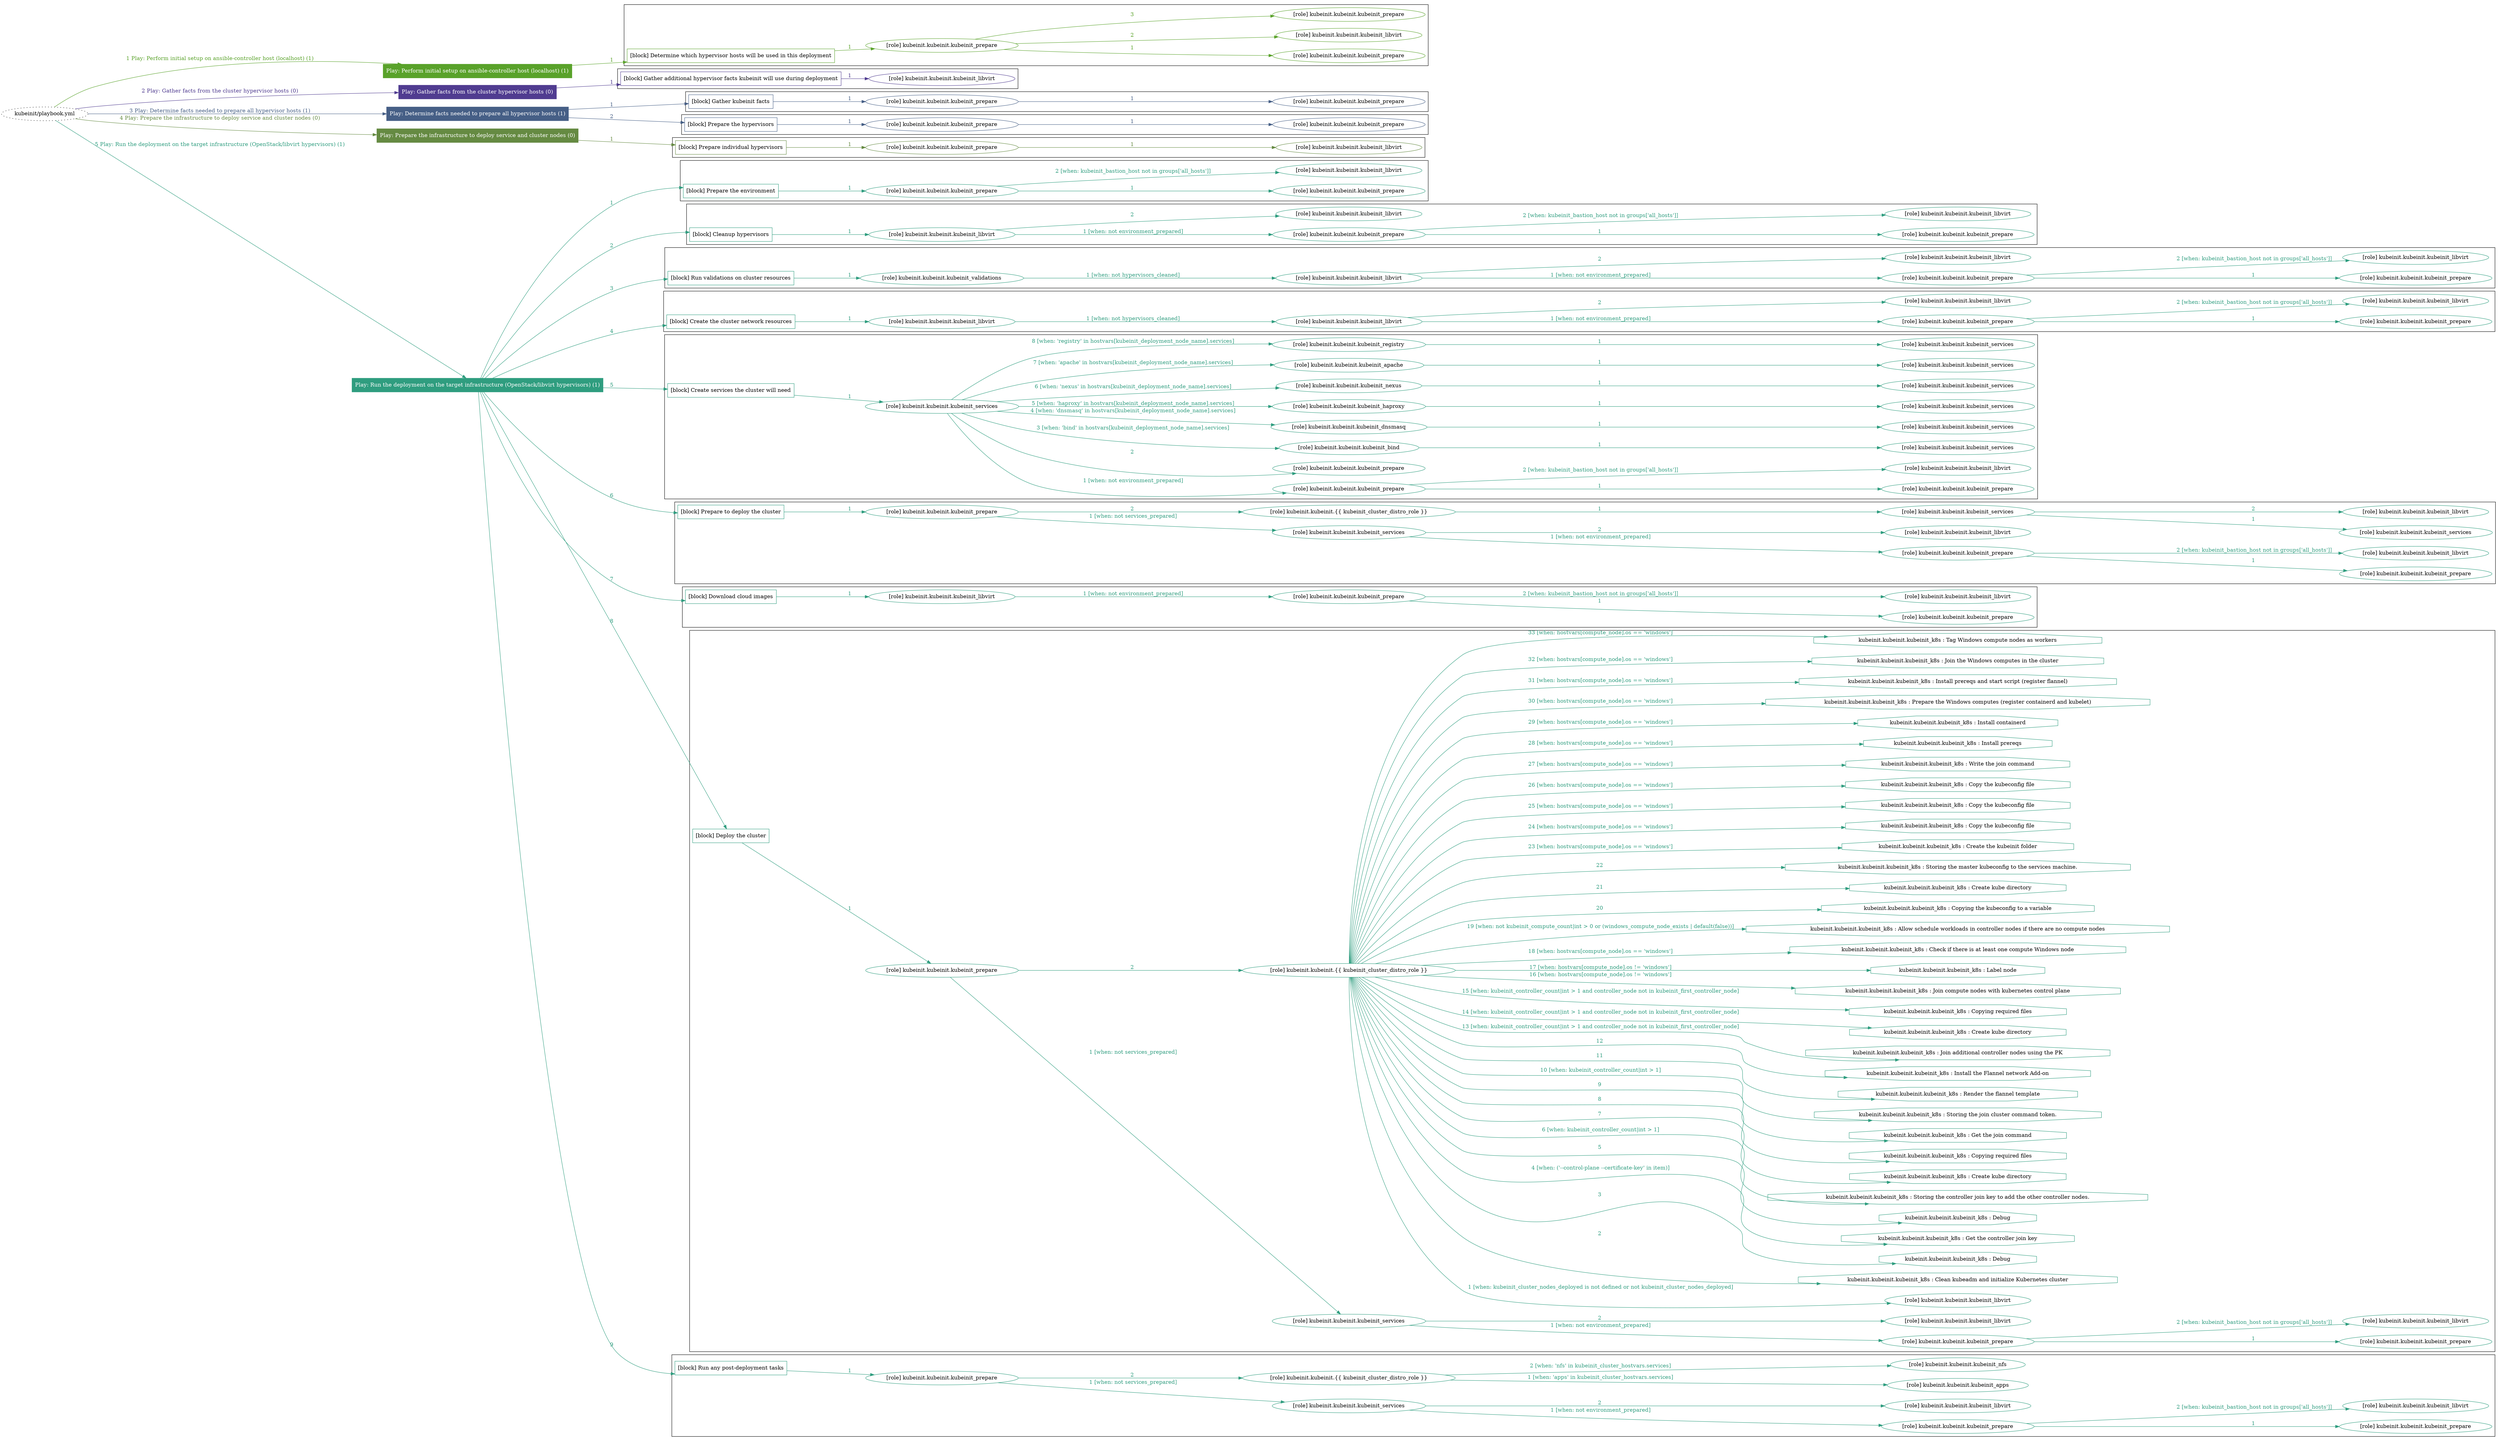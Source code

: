 digraph {
	graph [concentrate=true ordering=in rankdir=LR ratio=fill]
	edge [esep=5 sep=10]
	"kubeinit/playbook.yml" [URL="/home/runner/work/kubeinit/kubeinit/kubeinit/playbook.yml" id=playbook_be6771c0 style=dotted]
	"kubeinit/playbook.yml" -> play_de7b436f [label="1 Play: Perform initial setup on ansible-controller host (localhost) (1)" color="#59a22a" fontcolor="#59a22a" id=edge_playbook_be6771c0_play_de7b436f labeltooltip="1 Play: Perform initial setup on ansible-controller host (localhost) (1)" tooltip="1 Play: Perform initial setup on ansible-controller host (localhost) (1)"]
	subgraph "Play: Perform initial setup on ansible-controller host (localhost) (1)" {
		play_de7b436f [label="Play: Perform initial setup on ansible-controller host (localhost) (1)" URL="/home/runner/work/kubeinit/kubeinit/kubeinit/playbook.yml" color="#59a22a" fontcolor="#ffffff" id=play_de7b436f shape=box style=filled tooltip=localhost]
		play_de7b436f -> block_ab5e0b5e [label=1 color="#59a22a" fontcolor="#59a22a" id=edge_1_play_de7b436f_block_ab5e0b5e labeltooltip=1 tooltip=1]
		subgraph cluster_block_ab5e0b5e {
			block_ab5e0b5e [label="[block] Determine which hypervisor hosts will be used in this deployment" URL="/home/runner/work/kubeinit/kubeinit/kubeinit/playbook.yml" color="#59a22a" id=block_ab5e0b5e labeltooltip="Determine which hypervisor hosts will be used in this deployment" shape=box tooltip="Determine which hypervisor hosts will be used in this deployment"]
			block_ab5e0b5e -> role_7926c338 [label="1 " color="#59a22a" fontcolor="#59a22a" id=edge_1_block_ab5e0b5e_role_7926c338 labeltooltip="1 " tooltip="1 "]
			subgraph "kubeinit.kubeinit.kubeinit_prepare" {
				role_7926c338 [label="[role] kubeinit.kubeinit.kubeinit_prepare" URL="/home/runner/work/kubeinit/kubeinit/kubeinit/playbook.yml" color="#59a22a" id=role_7926c338 tooltip="kubeinit.kubeinit.kubeinit_prepare"]
				role_7926c338 -> role_b047f164 [label="1 " color="#59a22a" fontcolor="#59a22a" id=edge_1_role_7926c338_role_b047f164 labeltooltip="1 " tooltip="1 "]
				subgraph "kubeinit.kubeinit.kubeinit_prepare" {
					role_b047f164 [label="[role] kubeinit.kubeinit.kubeinit_prepare" URL="/home/runner/.ansible/collections/ansible_collections/kubeinit/kubeinit/roles/kubeinit_prepare/tasks/build_hypervisors_group.yml" color="#59a22a" id=role_b047f164 tooltip="kubeinit.kubeinit.kubeinit_prepare"]
				}
				role_7926c338 -> role_59fa9dda [label="2 " color="#59a22a" fontcolor="#59a22a" id=edge_2_role_7926c338_role_59fa9dda labeltooltip="2 " tooltip="2 "]
				subgraph "kubeinit.kubeinit.kubeinit_libvirt" {
					role_59fa9dda [label="[role] kubeinit.kubeinit.kubeinit_libvirt" URL="/home/runner/.ansible/collections/ansible_collections/kubeinit/kubeinit/roles/kubeinit_prepare/tasks/build_hypervisors_group.yml" color="#59a22a" id=role_59fa9dda tooltip="kubeinit.kubeinit.kubeinit_libvirt"]
				}
				role_7926c338 -> role_4a830d5a [label="3 " color="#59a22a" fontcolor="#59a22a" id=edge_3_role_7926c338_role_4a830d5a labeltooltip="3 " tooltip="3 "]
				subgraph "kubeinit.kubeinit.kubeinit_prepare" {
					role_4a830d5a [label="[role] kubeinit.kubeinit.kubeinit_prepare" URL="/home/runner/.ansible/collections/ansible_collections/kubeinit/kubeinit/roles/kubeinit_prepare/tasks/build_hypervisors_group.yml" color="#59a22a" id=role_4a830d5a tooltip="kubeinit.kubeinit.kubeinit_prepare"]
				}
			}
		}
	}
	"kubeinit/playbook.yml" -> play_132775a8 [label="2 Play: Gather facts from the cluster hypervisor hosts (0)" color="#503c90" fontcolor="#503c90" id=edge_playbook_be6771c0_play_132775a8 labeltooltip="2 Play: Gather facts from the cluster hypervisor hosts (0)" tooltip="2 Play: Gather facts from the cluster hypervisor hosts (0)"]
	subgraph "Play: Gather facts from the cluster hypervisor hosts (0)" {
		play_132775a8 [label="Play: Gather facts from the cluster hypervisor hosts (0)" URL="/home/runner/work/kubeinit/kubeinit/kubeinit/playbook.yml" color="#503c90" fontcolor="#ffffff" id=play_132775a8 shape=box style=filled tooltip="Play: Gather facts from the cluster hypervisor hosts (0)"]
		play_132775a8 -> block_d37e1dff [label=1 color="#503c90" fontcolor="#503c90" id=edge_1_play_132775a8_block_d37e1dff labeltooltip=1 tooltip=1]
		subgraph cluster_block_d37e1dff {
			block_d37e1dff [label="[block] Gather additional hypervisor facts kubeinit will use during deployment" URL="/home/runner/work/kubeinit/kubeinit/kubeinit/playbook.yml" color="#503c90" id=block_d37e1dff labeltooltip="Gather additional hypervisor facts kubeinit will use during deployment" shape=box tooltip="Gather additional hypervisor facts kubeinit will use during deployment"]
			block_d37e1dff -> role_83f6eb0d [label="1 " color="#503c90" fontcolor="#503c90" id=edge_1_block_d37e1dff_role_83f6eb0d labeltooltip="1 " tooltip="1 "]
			subgraph "kubeinit.kubeinit.kubeinit_libvirt" {
				role_83f6eb0d [label="[role] kubeinit.kubeinit.kubeinit_libvirt" URL="/home/runner/work/kubeinit/kubeinit/kubeinit/playbook.yml" color="#503c90" id=role_83f6eb0d tooltip="kubeinit.kubeinit.kubeinit_libvirt"]
			}
		}
	}
	"kubeinit/playbook.yml" -> play_05b66898 [label="3 Play: Determine facts needed to prepare all hypervisor hosts (1)" color="#465f86" fontcolor="#465f86" id=edge_playbook_be6771c0_play_05b66898 labeltooltip="3 Play: Determine facts needed to prepare all hypervisor hosts (1)" tooltip="3 Play: Determine facts needed to prepare all hypervisor hosts (1)"]
	subgraph "Play: Determine facts needed to prepare all hypervisor hosts (1)" {
		play_05b66898 [label="Play: Determine facts needed to prepare all hypervisor hosts (1)" URL="/home/runner/work/kubeinit/kubeinit/kubeinit/playbook.yml" color="#465f86" fontcolor="#ffffff" id=play_05b66898 shape=box style=filled tooltip=localhost]
		play_05b66898 -> block_897e9ab8 [label=1 color="#465f86" fontcolor="#465f86" id=edge_1_play_05b66898_block_897e9ab8 labeltooltip=1 tooltip=1]
		subgraph cluster_block_897e9ab8 {
			block_897e9ab8 [label="[block] Gather kubeinit facts" URL="/home/runner/work/kubeinit/kubeinit/kubeinit/playbook.yml" color="#465f86" id=block_897e9ab8 labeltooltip="Gather kubeinit facts" shape=box tooltip="Gather kubeinit facts"]
			block_897e9ab8 -> role_cd5a47b6 [label="1 " color="#465f86" fontcolor="#465f86" id=edge_1_block_897e9ab8_role_cd5a47b6 labeltooltip="1 " tooltip="1 "]
			subgraph "kubeinit.kubeinit.kubeinit_prepare" {
				role_cd5a47b6 [label="[role] kubeinit.kubeinit.kubeinit_prepare" URL="/home/runner/work/kubeinit/kubeinit/kubeinit/playbook.yml" color="#465f86" id=role_cd5a47b6 tooltip="kubeinit.kubeinit.kubeinit_prepare"]
				role_cd5a47b6 -> role_01b4b5c1 [label="1 " color="#465f86" fontcolor="#465f86" id=edge_1_role_cd5a47b6_role_01b4b5c1 labeltooltip="1 " tooltip="1 "]
				subgraph "kubeinit.kubeinit.kubeinit_prepare" {
					role_01b4b5c1 [label="[role] kubeinit.kubeinit.kubeinit_prepare" URL="/home/runner/.ansible/collections/ansible_collections/kubeinit/kubeinit/roles/kubeinit_prepare/tasks/gather_kubeinit_facts.yml" color="#465f86" id=role_01b4b5c1 tooltip="kubeinit.kubeinit.kubeinit_prepare"]
				}
			}
		}
		play_05b66898 -> block_8ee9bacf [label=2 color="#465f86" fontcolor="#465f86" id=edge_2_play_05b66898_block_8ee9bacf labeltooltip=2 tooltip=2]
		subgraph cluster_block_8ee9bacf {
			block_8ee9bacf [label="[block] Prepare the hypervisors" URL="/home/runner/work/kubeinit/kubeinit/kubeinit/playbook.yml" color="#465f86" id=block_8ee9bacf labeltooltip="Prepare the hypervisors" shape=box tooltip="Prepare the hypervisors"]
			block_8ee9bacf -> role_ba53a69a [label="1 " color="#465f86" fontcolor="#465f86" id=edge_1_block_8ee9bacf_role_ba53a69a labeltooltip="1 " tooltip="1 "]
			subgraph "kubeinit.kubeinit.kubeinit_prepare" {
				role_ba53a69a [label="[role] kubeinit.kubeinit.kubeinit_prepare" URL="/home/runner/work/kubeinit/kubeinit/kubeinit/playbook.yml" color="#465f86" id=role_ba53a69a tooltip="kubeinit.kubeinit.kubeinit_prepare"]
				role_ba53a69a -> role_a61784cb [label="1 " color="#465f86" fontcolor="#465f86" id=edge_1_role_ba53a69a_role_a61784cb labeltooltip="1 " tooltip="1 "]
				subgraph "kubeinit.kubeinit.kubeinit_prepare" {
					role_a61784cb [label="[role] kubeinit.kubeinit.kubeinit_prepare" URL="/home/runner/.ansible/collections/ansible_collections/kubeinit/kubeinit/roles/kubeinit_prepare/tasks/gather_kubeinit_facts.yml" color="#465f86" id=role_a61784cb tooltip="kubeinit.kubeinit.kubeinit_prepare"]
				}
			}
		}
	}
	"kubeinit/playbook.yml" -> play_2139d4bf [label="4 Play: Prepare the infrastructure to deploy service and cluster nodes (0)" color="#658a42" fontcolor="#658a42" id=edge_playbook_be6771c0_play_2139d4bf labeltooltip="4 Play: Prepare the infrastructure to deploy service and cluster nodes (0)" tooltip="4 Play: Prepare the infrastructure to deploy service and cluster nodes (0)"]
	subgraph "Play: Prepare the infrastructure to deploy service and cluster nodes (0)" {
		play_2139d4bf [label="Play: Prepare the infrastructure to deploy service and cluster nodes (0)" URL="/home/runner/work/kubeinit/kubeinit/kubeinit/playbook.yml" color="#658a42" fontcolor="#ffffff" id=play_2139d4bf shape=box style=filled tooltip="Play: Prepare the infrastructure to deploy service and cluster nodes (0)"]
		play_2139d4bf -> block_b0eed0b4 [label=1 color="#658a42" fontcolor="#658a42" id=edge_1_play_2139d4bf_block_b0eed0b4 labeltooltip=1 tooltip=1]
		subgraph cluster_block_b0eed0b4 {
			block_b0eed0b4 [label="[block] Prepare individual hypervisors" URL="/home/runner/work/kubeinit/kubeinit/kubeinit/playbook.yml" color="#658a42" id=block_b0eed0b4 labeltooltip="Prepare individual hypervisors" shape=box tooltip="Prepare individual hypervisors"]
			block_b0eed0b4 -> role_d329af07 [label="1 " color="#658a42" fontcolor="#658a42" id=edge_1_block_b0eed0b4_role_d329af07 labeltooltip="1 " tooltip="1 "]
			subgraph "kubeinit.kubeinit.kubeinit_prepare" {
				role_d329af07 [label="[role] kubeinit.kubeinit.kubeinit_prepare" URL="/home/runner/work/kubeinit/kubeinit/kubeinit/playbook.yml" color="#658a42" id=role_d329af07 tooltip="kubeinit.kubeinit.kubeinit_prepare"]
				role_d329af07 -> role_8efd9164 [label="1 " color="#658a42" fontcolor="#658a42" id=edge_1_role_d329af07_role_8efd9164 labeltooltip="1 " tooltip="1 "]
				subgraph "kubeinit.kubeinit.kubeinit_libvirt" {
					role_8efd9164 [label="[role] kubeinit.kubeinit.kubeinit_libvirt" URL="/home/runner/.ansible/collections/ansible_collections/kubeinit/kubeinit/roles/kubeinit_prepare/tasks/prepare_hypervisor.yml" color="#658a42" id=role_8efd9164 tooltip="kubeinit.kubeinit.kubeinit_libvirt"]
				}
			}
		}
	}
	"kubeinit/playbook.yml" -> play_5d0c4d26 [label="5 Play: Run the deployment on the target infrastructure (OpenStack/libvirt hypervisors) (1)" color="#2f9d7f" fontcolor="#2f9d7f" id=edge_playbook_be6771c0_play_5d0c4d26 labeltooltip="5 Play: Run the deployment on the target infrastructure (OpenStack/libvirt hypervisors) (1)" tooltip="5 Play: Run the deployment on the target infrastructure (OpenStack/libvirt hypervisors) (1)"]
	subgraph "Play: Run the deployment on the target infrastructure (OpenStack/libvirt hypervisors) (1)" {
		play_5d0c4d26 [label="Play: Run the deployment on the target infrastructure (OpenStack/libvirt hypervisors) (1)" URL="/home/runner/work/kubeinit/kubeinit/kubeinit/playbook.yml" color="#2f9d7f" fontcolor="#ffffff" id=play_5d0c4d26 shape=box style=filled tooltip=localhost]
		play_5d0c4d26 -> block_a6b29456 [label=1 color="#2f9d7f" fontcolor="#2f9d7f" id=edge_1_play_5d0c4d26_block_a6b29456 labeltooltip=1 tooltip=1]
		subgraph cluster_block_a6b29456 {
			block_a6b29456 [label="[block] Prepare the environment" URL="/home/runner/work/kubeinit/kubeinit/kubeinit/playbook.yml" color="#2f9d7f" id=block_a6b29456 labeltooltip="Prepare the environment" shape=box tooltip="Prepare the environment"]
			block_a6b29456 -> role_b0b85716 [label="1 " color="#2f9d7f" fontcolor="#2f9d7f" id=edge_1_block_a6b29456_role_b0b85716 labeltooltip="1 " tooltip="1 "]
			subgraph "kubeinit.kubeinit.kubeinit_prepare" {
				role_b0b85716 [label="[role] kubeinit.kubeinit.kubeinit_prepare" URL="/home/runner/work/kubeinit/kubeinit/kubeinit/playbook.yml" color="#2f9d7f" id=role_b0b85716 tooltip="kubeinit.kubeinit.kubeinit_prepare"]
				role_b0b85716 -> role_30f7326b [label="1 " color="#2f9d7f" fontcolor="#2f9d7f" id=edge_1_role_b0b85716_role_30f7326b labeltooltip="1 " tooltip="1 "]
				subgraph "kubeinit.kubeinit.kubeinit_prepare" {
					role_30f7326b [label="[role] kubeinit.kubeinit.kubeinit_prepare" URL="/home/runner/.ansible/collections/ansible_collections/kubeinit/kubeinit/roles/kubeinit_prepare/tasks/gather_kubeinit_facts.yml" color="#2f9d7f" id=role_30f7326b tooltip="kubeinit.kubeinit.kubeinit_prepare"]
				}
				role_b0b85716 -> role_9f85f72d [label="2 [when: kubeinit_bastion_host not in groups['all_hosts']]" color="#2f9d7f" fontcolor="#2f9d7f" id=edge_2_role_b0b85716_role_9f85f72d labeltooltip="2 [when: kubeinit_bastion_host not in groups['all_hosts']]" tooltip="2 [when: kubeinit_bastion_host not in groups['all_hosts']]"]
				subgraph "kubeinit.kubeinit.kubeinit_libvirt" {
					role_9f85f72d [label="[role] kubeinit.kubeinit.kubeinit_libvirt" URL="/home/runner/.ansible/collections/ansible_collections/kubeinit/kubeinit/roles/kubeinit_prepare/tasks/main.yml" color="#2f9d7f" id=role_9f85f72d tooltip="kubeinit.kubeinit.kubeinit_libvirt"]
				}
			}
		}
		play_5d0c4d26 -> block_757baec0 [label=2 color="#2f9d7f" fontcolor="#2f9d7f" id=edge_2_play_5d0c4d26_block_757baec0 labeltooltip=2 tooltip=2]
		subgraph cluster_block_757baec0 {
			block_757baec0 [label="[block] Cleanup hypervisors" URL="/home/runner/work/kubeinit/kubeinit/kubeinit/playbook.yml" color="#2f9d7f" id=block_757baec0 labeltooltip="Cleanup hypervisors" shape=box tooltip="Cleanup hypervisors"]
			block_757baec0 -> role_5455d4b5 [label="1 " color="#2f9d7f" fontcolor="#2f9d7f" id=edge_1_block_757baec0_role_5455d4b5 labeltooltip="1 " tooltip="1 "]
			subgraph "kubeinit.kubeinit.kubeinit_libvirt" {
				role_5455d4b5 [label="[role] kubeinit.kubeinit.kubeinit_libvirt" URL="/home/runner/work/kubeinit/kubeinit/kubeinit/playbook.yml" color="#2f9d7f" id=role_5455d4b5 tooltip="kubeinit.kubeinit.kubeinit_libvirt"]
				role_5455d4b5 -> role_d9c7d3fd [label="1 [when: not environment_prepared]" color="#2f9d7f" fontcolor="#2f9d7f" id=edge_1_role_5455d4b5_role_d9c7d3fd labeltooltip="1 [when: not environment_prepared]" tooltip="1 [when: not environment_prepared]"]
				subgraph "kubeinit.kubeinit.kubeinit_prepare" {
					role_d9c7d3fd [label="[role] kubeinit.kubeinit.kubeinit_prepare" URL="/home/runner/.ansible/collections/ansible_collections/kubeinit/kubeinit/roles/kubeinit_libvirt/tasks/cleanup_hypervisors.yml" color="#2f9d7f" id=role_d9c7d3fd tooltip="kubeinit.kubeinit.kubeinit_prepare"]
					role_d9c7d3fd -> role_f279adad [label="1 " color="#2f9d7f" fontcolor="#2f9d7f" id=edge_1_role_d9c7d3fd_role_f279adad labeltooltip="1 " tooltip="1 "]
					subgraph "kubeinit.kubeinit.kubeinit_prepare" {
						role_f279adad [label="[role] kubeinit.kubeinit.kubeinit_prepare" URL="/home/runner/.ansible/collections/ansible_collections/kubeinit/kubeinit/roles/kubeinit_prepare/tasks/gather_kubeinit_facts.yml" color="#2f9d7f" id=role_f279adad tooltip="kubeinit.kubeinit.kubeinit_prepare"]
					}
					role_d9c7d3fd -> role_87d8eebf [label="2 [when: kubeinit_bastion_host not in groups['all_hosts']]" color="#2f9d7f" fontcolor="#2f9d7f" id=edge_2_role_d9c7d3fd_role_87d8eebf labeltooltip="2 [when: kubeinit_bastion_host not in groups['all_hosts']]" tooltip="2 [when: kubeinit_bastion_host not in groups['all_hosts']]"]
					subgraph "kubeinit.kubeinit.kubeinit_libvirt" {
						role_87d8eebf [label="[role] kubeinit.kubeinit.kubeinit_libvirt" URL="/home/runner/.ansible/collections/ansible_collections/kubeinit/kubeinit/roles/kubeinit_prepare/tasks/main.yml" color="#2f9d7f" id=role_87d8eebf tooltip="kubeinit.kubeinit.kubeinit_libvirt"]
					}
				}
				role_5455d4b5 -> role_dff19150 [label="2 " color="#2f9d7f" fontcolor="#2f9d7f" id=edge_2_role_5455d4b5_role_dff19150 labeltooltip="2 " tooltip="2 "]
				subgraph "kubeinit.kubeinit.kubeinit_libvirt" {
					role_dff19150 [label="[role] kubeinit.kubeinit.kubeinit_libvirt" URL="/home/runner/.ansible/collections/ansible_collections/kubeinit/kubeinit/roles/kubeinit_libvirt/tasks/cleanup_hypervisors.yml" color="#2f9d7f" id=role_dff19150 tooltip="kubeinit.kubeinit.kubeinit_libvirt"]
				}
			}
		}
		play_5d0c4d26 -> block_eb88f472 [label=3 color="#2f9d7f" fontcolor="#2f9d7f" id=edge_3_play_5d0c4d26_block_eb88f472 labeltooltip=3 tooltip=3]
		subgraph cluster_block_eb88f472 {
			block_eb88f472 [label="[block] Run validations on cluster resources" URL="/home/runner/work/kubeinit/kubeinit/kubeinit/playbook.yml" color="#2f9d7f" id=block_eb88f472 labeltooltip="Run validations on cluster resources" shape=box tooltip="Run validations on cluster resources"]
			block_eb88f472 -> role_9813d0cc [label="1 " color="#2f9d7f" fontcolor="#2f9d7f" id=edge_1_block_eb88f472_role_9813d0cc labeltooltip="1 " tooltip="1 "]
			subgraph "kubeinit.kubeinit.kubeinit_validations" {
				role_9813d0cc [label="[role] kubeinit.kubeinit.kubeinit_validations" URL="/home/runner/work/kubeinit/kubeinit/kubeinit/playbook.yml" color="#2f9d7f" id=role_9813d0cc tooltip="kubeinit.kubeinit.kubeinit_validations"]
				role_9813d0cc -> role_39c10ac6 [label="1 [when: not hypervisors_cleaned]" color="#2f9d7f" fontcolor="#2f9d7f" id=edge_1_role_9813d0cc_role_39c10ac6 labeltooltip="1 [when: not hypervisors_cleaned]" tooltip="1 [when: not hypervisors_cleaned]"]
				subgraph "kubeinit.kubeinit.kubeinit_libvirt" {
					role_39c10ac6 [label="[role] kubeinit.kubeinit.kubeinit_libvirt" URL="/home/runner/.ansible/collections/ansible_collections/kubeinit/kubeinit/roles/kubeinit_validations/tasks/main.yml" color="#2f9d7f" id=role_39c10ac6 tooltip="kubeinit.kubeinit.kubeinit_libvirt"]
					role_39c10ac6 -> role_d297278c [label="1 [when: not environment_prepared]" color="#2f9d7f" fontcolor="#2f9d7f" id=edge_1_role_39c10ac6_role_d297278c labeltooltip="1 [when: not environment_prepared]" tooltip="1 [when: not environment_prepared]"]
					subgraph "kubeinit.kubeinit.kubeinit_prepare" {
						role_d297278c [label="[role] kubeinit.kubeinit.kubeinit_prepare" URL="/home/runner/.ansible/collections/ansible_collections/kubeinit/kubeinit/roles/kubeinit_libvirt/tasks/cleanup_hypervisors.yml" color="#2f9d7f" id=role_d297278c tooltip="kubeinit.kubeinit.kubeinit_prepare"]
						role_d297278c -> role_9e474747 [label="1 " color="#2f9d7f" fontcolor="#2f9d7f" id=edge_1_role_d297278c_role_9e474747 labeltooltip="1 " tooltip="1 "]
						subgraph "kubeinit.kubeinit.kubeinit_prepare" {
							role_9e474747 [label="[role] kubeinit.kubeinit.kubeinit_prepare" URL="/home/runner/.ansible/collections/ansible_collections/kubeinit/kubeinit/roles/kubeinit_prepare/tasks/gather_kubeinit_facts.yml" color="#2f9d7f" id=role_9e474747 tooltip="kubeinit.kubeinit.kubeinit_prepare"]
						}
						role_d297278c -> role_ff9670b6 [label="2 [when: kubeinit_bastion_host not in groups['all_hosts']]" color="#2f9d7f" fontcolor="#2f9d7f" id=edge_2_role_d297278c_role_ff9670b6 labeltooltip="2 [when: kubeinit_bastion_host not in groups['all_hosts']]" tooltip="2 [when: kubeinit_bastion_host not in groups['all_hosts']]"]
						subgraph "kubeinit.kubeinit.kubeinit_libvirt" {
							role_ff9670b6 [label="[role] kubeinit.kubeinit.kubeinit_libvirt" URL="/home/runner/.ansible/collections/ansible_collections/kubeinit/kubeinit/roles/kubeinit_prepare/tasks/main.yml" color="#2f9d7f" id=role_ff9670b6 tooltip="kubeinit.kubeinit.kubeinit_libvirt"]
						}
					}
					role_39c10ac6 -> role_badceafc [label="2 " color="#2f9d7f" fontcolor="#2f9d7f" id=edge_2_role_39c10ac6_role_badceafc labeltooltip="2 " tooltip="2 "]
					subgraph "kubeinit.kubeinit.kubeinit_libvirt" {
						role_badceafc [label="[role] kubeinit.kubeinit.kubeinit_libvirt" URL="/home/runner/.ansible/collections/ansible_collections/kubeinit/kubeinit/roles/kubeinit_libvirt/tasks/cleanup_hypervisors.yml" color="#2f9d7f" id=role_badceafc tooltip="kubeinit.kubeinit.kubeinit_libvirt"]
					}
				}
			}
		}
		play_5d0c4d26 -> block_3a534125 [label=4 color="#2f9d7f" fontcolor="#2f9d7f" id=edge_4_play_5d0c4d26_block_3a534125 labeltooltip=4 tooltip=4]
		subgraph cluster_block_3a534125 {
			block_3a534125 [label="[block] Create the cluster network resources" URL="/home/runner/work/kubeinit/kubeinit/kubeinit/playbook.yml" color="#2f9d7f" id=block_3a534125 labeltooltip="Create the cluster network resources" shape=box tooltip="Create the cluster network resources"]
			block_3a534125 -> role_5fe00be0 [label="1 " color="#2f9d7f" fontcolor="#2f9d7f" id=edge_1_block_3a534125_role_5fe00be0 labeltooltip="1 " tooltip="1 "]
			subgraph "kubeinit.kubeinit.kubeinit_libvirt" {
				role_5fe00be0 [label="[role] kubeinit.kubeinit.kubeinit_libvirt" URL="/home/runner/work/kubeinit/kubeinit/kubeinit/playbook.yml" color="#2f9d7f" id=role_5fe00be0 tooltip="kubeinit.kubeinit.kubeinit_libvirt"]
				role_5fe00be0 -> role_2289e784 [label="1 [when: not hypervisors_cleaned]" color="#2f9d7f" fontcolor="#2f9d7f" id=edge_1_role_5fe00be0_role_2289e784 labeltooltip="1 [when: not hypervisors_cleaned]" tooltip="1 [when: not hypervisors_cleaned]"]
				subgraph "kubeinit.kubeinit.kubeinit_libvirt" {
					role_2289e784 [label="[role] kubeinit.kubeinit.kubeinit_libvirt" URL="/home/runner/.ansible/collections/ansible_collections/kubeinit/kubeinit/roles/kubeinit_libvirt/tasks/create_network.yml" color="#2f9d7f" id=role_2289e784 tooltip="kubeinit.kubeinit.kubeinit_libvirt"]
					role_2289e784 -> role_d046477e [label="1 [when: not environment_prepared]" color="#2f9d7f" fontcolor="#2f9d7f" id=edge_1_role_2289e784_role_d046477e labeltooltip="1 [when: not environment_prepared]" tooltip="1 [when: not environment_prepared]"]
					subgraph "kubeinit.kubeinit.kubeinit_prepare" {
						role_d046477e [label="[role] kubeinit.kubeinit.kubeinit_prepare" URL="/home/runner/.ansible/collections/ansible_collections/kubeinit/kubeinit/roles/kubeinit_libvirt/tasks/cleanup_hypervisors.yml" color="#2f9d7f" id=role_d046477e tooltip="kubeinit.kubeinit.kubeinit_prepare"]
						role_d046477e -> role_624cbfce [label="1 " color="#2f9d7f" fontcolor="#2f9d7f" id=edge_1_role_d046477e_role_624cbfce labeltooltip="1 " tooltip="1 "]
						subgraph "kubeinit.kubeinit.kubeinit_prepare" {
							role_624cbfce [label="[role] kubeinit.kubeinit.kubeinit_prepare" URL="/home/runner/.ansible/collections/ansible_collections/kubeinit/kubeinit/roles/kubeinit_prepare/tasks/gather_kubeinit_facts.yml" color="#2f9d7f" id=role_624cbfce tooltip="kubeinit.kubeinit.kubeinit_prepare"]
						}
						role_d046477e -> role_61f89a2e [label="2 [when: kubeinit_bastion_host not in groups['all_hosts']]" color="#2f9d7f" fontcolor="#2f9d7f" id=edge_2_role_d046477e_role_61f89a2e labeltooltip="2 [when: kubeinit_bastion_host not in groups['all_hosts']]" tooltip="2 [when: kubeinit_bastion_host not in groups['all_hosts']]"]
						subgraph "kubeinit.kubeinit.kubeinit_libvirt" {
							role_61f89a2e [label="[role] kubeinit.kubeinit.kubeinit_libvirt" URL="/home/runner/.ansible/collections/ansible_collections/kubeinit/kubeinit/roles/kubeinit_prepare/tasks/main.yml" color="#2f9d7f" id=role_61f89a2e tooltip="kubeinit.kubeinit.kubeinit_libvirt"]
						}
					}
					role_2289e784 -> role_e88a788f [label="2 " color="#2f9d7f" fontcolor="#2f9d7f" id=edge_2_role_2289e784_role_e88a788f labeltooltip="2 " tooltip="2 "]
					subgraph "kubeinit.kubeinit.kubeinit_libvirt" {
						role_e88a788f [label="[role] kubeinit.kubeinit.kubeinit_libvirt" URL="/home/runner/.ansible/collections/ansible_collections/kubeinit/kubeinit/roles/kubeinit_libvirt/tasks/cleanup_hypervisors.yml" color="#2f9d7f" id=role_e88a788f tooltip="kubeinit.kubeinit.kubeinit_libvirt"]
					}
				}
			}
		}
		play_5d0c4d26 -> block_6fc95bbc [label=5 color="#2f9d7f" fontcolor="#2f9d7f" id=edge_5_play_5d0c4d26_block_6fc95bbc labeltooltip=5 tooltip=5]
		subgraph cluster_block_6fc95bbc {
			block_6fc95bbc [label="[block] Create services the cluster will need" URL="/home/runner/work/kubeinit/kubeinit/kubeinit/playbook.yml" color="#2f9d7f" id=block_6fc95bbc labeltooltip="Create services the cluster will need" shape=box tooltip="Create services the cluster will need"]
			block_6fc95bbc -> role_7d7c4c6f [label="1 " color="#2f9d7f" fontcolor="#2f9d7f" id=edge_1_block_6fc95bbc_role_7d7c4c6f labeltooltip="1 " tooltip="1 "]
			subgraph "kubeinit.kubeinit.kubeinit_services" {
				role_7d7c4c6f [label="[role] kubeinit.kubeinit.kubeinit_services" URL="/home/runner/work/kubeinit/kubeinit/kubeinit/playbook.yml" color="#2f9d7f" id=role_7d7c4c6f tooltip="kubeinit.kubeinit.kubeinit_services"]
				role_7d7c4c6f -> role_763d6fff [label="1 [when: not environment_prepared]" color="#2f9d7f" fontcolor="#2f9d7f" id=edge_1_role_7d7c4c6f_role_763d6fff labeltooltip="1 [when: not environment_prepared]" tooltip="1 [when: not environment_prepared]"]
				subgraph "kubeinit.kubeinit.kubeinit_prepare" {
					role_763d6fff [label="[role] kubeinit.kubeinit.kubeinit_prepare" URL="/home/runner/.ansible/collections/ansible_collections/kubeinit/kubeinit/roles/kubeinit_services/tasks/main.yml" color="#2f9d7f" id=role_763d6fff tooltip="kubeinit.kubeinit.kubeinit_prepare"]
					role_763d6fff -> role_db718141 [label="1 " color="#2f9d7f" fontcolor="#2f9d7f" id=edge_1_role_763d6fff_role_db718141 labeltooltip="1 " tooltip="1 "]
					subgraph "kubeinit.kubeinit.kubeinit_prepare" {
						role_db718141 [label="[role] kubeinit.kubeinit.kubeinit_prepare" URL="/home/runner/.ansible/collections/ansible_collections/kubeinit/kubeinit/roles/kubeinit_prepare/tasks/gather_kubeinit_facts.yml" color="#2f9d7f" id=role_db718141 tooltip="kubeinit.kubeinit.kubeinit_prepare"]
					}
					role_763d6fff -> role_8da896fe [label="2 [when: kubeinit_bastion_host not in groups['all_hosts']]" color="#2f9d7f" fontcolor="#2f9d7f" id=edge_2_role_763d6fff_role_8da896fe labeltooltip="2 [when: kubeinit_bastion_host not in groups['all_hosts']]" tooltip="2 [when: kubeinit_bastion_host not in groups['all_hosts']]"]
					subgraph "kubeinit.kubeinit.kubeinit_libvirt" {
						role_8da896fe [label="[role] kubeinit.kubeinit.kubeinit_libvirt" URL="/home/runner/.ansible/collections/ansible_collections/kubeinit/kubeinit/roles/kubeinit_prepare/tasks/main.yml" color="#2f9d7f" id=role_8da896fe tooltip="kubeinit.kubeinit.kubeinit_libvirt"]
					}
				}
				role_7d7c4c6f -> role_2b5eae6e [label="2 " color="#2f9d7f" fontcolor="#2f9d7f" id=edge_2_role_7d7c4c6f_role_2b5eae6e labeltooltip="2 " tooltip="2 "]
				subgraph "kubeinit.kubeinit.kubeinit_prepare" {
					role_2b5eae6e [label="[role] kubeinit.kubeinit.kubeinit_prepare" URL="/home/runner/.ansible/collections/ansible_collections/kubeinit/kubeinit/roles/kubeinit_services/tasks/00_create_service_pod.yml" color="#2f9d7f" id=role_2b5eae6e tooltip="kubeinit.kubeinit.kubeinit_prepare"]
				}
				role_7d7c4c6f -> role_de2326f6 [label="3 [when: 'bind' in hostvars[kubeinit_deployment_node_name].services]" color="#2f9d7f" fontcolor="#2f9d7f" id=edge_3_role_7d7c4c6f_role_de2326f6 labeltooltip="3 [when: 'bind' in hostvars[kubeinit_deployment_node_name].services]" tooltip="3 [when: 'bind' in hostvars[kubeinit_deployment_node_name].services]"]
				subgraph "kubeinit.kubeinit.kubeinit_bind" {
					role_de2326f6 [label="[role] kubeinit.kubeinit.kubeinit_bind" URL="/home/runner/.ansible/collections/ansible_collections/kubeinit/kubeinit/roles/kubeinit_services/tasks/start_services_containers.yml" color="#2f9d7f" id=role_de2326f6 tooltip="kubeinit.kubeinit.kubeinit_bind"]
					role_de2326f6 -> role_cd2d0582 [label="1 " color="#2f9d7f" fontcolor="#2f9d7f" id=edge_1_role_de2326f6_role_cd2d0582 labeltooltip="1 " tooltip="1 "]
					subgraph "kubeinit.kubeinit.kubeinit_services" {
						role_cd2d0582 [label="[role] kubeinit.kubeinit.kubeinit_services" URL="/home/runner/.ansible/collections/ansible_collections/kubeinit/kubeinit/roles/kubeinit_bind/tasks/main.yml" color="#2f9d7f" id=role_cd2d0582 tooltip="kubeinit.kubeinit.kubeinit_services"]
					}
				}
				role_7d7c4c6f -> role_5a54b60c [label="4 [when: 'dnsmasq' in hostvars[kubeinit_deployment_node_name].services]" color="#2f9d7f" fontcolor="#2f9d7f" id=edge_4_role_7d7c4c6f_role_5a54b60c labeltooltip="4 [when: 'dnsmasq' in hostvars[kubeinit_deployment_node_name].services]" tooltip="4 [when: 'dnsmasq' in hostvars[kubeinit_deployment_node_name].services]"]
				subgraph "kubeinit.kubeinit.kubeinit_dnsmasq" {
					role_5a54b60c [label="[role] kubeinit.kubeinit.kubeinit_dnsmasq" URL="/home/runner/.ansible/collections/ansible_collections/kubeinit/kubeinit/roles/kubeinit_services/tasks/start_services_containers.yml" color="#2f9d7f" id=role_5a54b60c tooltip="kubeinit.kubeinit.kubeinit_dnsmasq"]
					role_5a54b60c -> role_c2c50a8e [label="1 " color="#2f9d7f" fontcolor="#2f9d7f" id=edge_1_role_5a54b60c_role_c2c50a8e labeltooltip="1 " tooltip="1 "]
					subgraph "kubeinit.kubeinit.kubeinit_services" {
						role_c2c50a8e [label="[role] kubeinit.kubeinit.kubeinit_services" URL="/home/runner/.ansible/collections/ansible_collections/kubeinit/kubeinit/roles/kubeinit_dnsmasq/tasks/main.yml" color="#2f9d7f" id=role_c2c50a8e tooltip="kubeinit.kubeinit.kubeinit_services"]
					}
				}
				role_7d7c4c6f -> role_7d55f655 [label="5 [when: 'haproxy' in hostvars[kubeinit_deployment_node_name].services]" color="#2f9d7f" fontcolor="#2f9d7f" id=edge_5_role_7d7c4c6f_role_7d55f655 labeltooltip="5 [when: 'haproxy' in hostvars[kubeinit_deployment_node_name].services]" tooltip="5 [when: 'haproxy' in hostvars[kubeinit_deployment_node_name].services]"]
				subgraph "kubeinit.kubeinit.kubeinit_haproxy" {
					role_7d55f655 [label="[role] kubeinit.kubeinit.kubeinit_haproxy" URL="/home/runner/.ansible/collections/ansible_collections/kubeinit/kubeinit/roles/kubeinit_services/tasks/start_services_containers.yml" color="#2f9d7f" id=role_7d55f655 tooltip="kubeinit.kubeinit.kubeinit_haproxy"]
					role_7d55f655 -> role_30e03a6f [label="1 " color="#2f9d7f" fontcolor="#2f9d7f" id=edge_1_role_7d55f655_role_30e03a6f labeltooltip="1 " tooltip="1 "]
					subgraph "kubeinit.kubeinit.kubeinit_services" {
						role_30e03a6f [label="[role] kubeinit.kubeinit.kubeinit_services" URL="/home/runner/.ansible/collections/ansible_collections/kubeinit/kubeinit/roles/kubeinit_haproxy/tasks/main.yml" color="#2f9d7f" id=role_30e03a6f tooltip="kubeinit.kubeinit.kubeinit_services"]
					}
				}
				role_7d7c4c6f -> role_73f9038e [label="6 [when: 'nexus' in hostvars[kubeinit_deployment_node_name].services]" color="#2f9d7f" fontcolor="#2f9d7f" id=edge_6_role_7d7c4c6f_role_73f9038e labeltooltip="6 [when: 'nexus' in hostvars[kubeinit_deployment_node_name].services]" tooltip="6 [when: 'nexus' in hostvars[kubeinit_deployment_node_name].services]"]
				subgraph "kubeinit.kubeinit.kubeinit_nexus" {
					role_73f9038e [label="[role] kubeinit.kubeinit.kubeinit_nexus" URL="/home/runner/.ansible/collections/ansible_collections/kubeinit/kubeinit/roles/kubeinit_services/tasks/start_services_containers.yml" color="#2f9d7f" id=role_73f9038e tooltip="kubeinit.kubeinit.kubeinit_nexus"]
					role_73f9038e -> role_101d3e5a [label="1 " color="#2f9d7f" fontcolor="#2f9d7f" id=edge_1_role_73f9038e_role_101d3e5a labeltooltip="1 " tooltip="1 "]
					subgraph "kubeinit.kubeinit.kubeinit_services" {
						role_101d3e5a [label="[role] kubeinit.kubeinit.kubeinit_services" URL="/home/runner/.ansible/collections/ansible_collections/kubeinit/kubeinit/roles/kubeinit_nexus/tasks/main.yml" color="#2f9d7f" id=role_101d3e5a tooltip="kubeinit.kubeinit.kubeinit_services"]
					}
				}
				role_7d7c4c6f -> role_665dc57e [label="7 [when: 'apache' in hostvars[kubeinit_deployment_node_name].services]" color="#2f9d7f" fontcolor="#2f9d7f" id=edge_7_role_7d7c4c6f_role_665dc57e labeltooltip="7 [when: 'apache' in hostvars[kubeinit_deployment_node_name].services]" tooltip="7 [when: 'apache' in hostvars[kubeinit_deployment_node_name].services]"]
				subgraph "kubeinit.kubeinit.kubeinit_apache" {
					role_665dc57e [label="[role] kubeinit.kubeinit.kubeinit_apache" URL="/home/runner/.ansible/collections/ansible_collections/kubeinit/kubeinit/roles/kubeinit_services/tasks/start_services_containers.yml" color="#2f9d7f" id=role_665dc57e tooltip="kubeinit.kubeinit.kubeinit_apache"]
					role_665dc57e -> role_a5b67616 [label="1 " color="#2f9d7f" fontcolor="#2f9d7f" id=edge_1_role_665dc57e_role_a5b67616 labeltooltip="1 " tooltip="1 "]
					subgraph "kubeinit.kubeinit.kubeinit_services" {
						role_a5b67616 [label="[role] kubeinit.kubeinit.kubeinit_services" URL="/home/runner/.ansible/collections/ansible_collections/kubeinit/kubeinit/roles/kubeinit_apache/tasks/main.yml" color="#2f9d7f" id=role_a5b67616 tooltip="kubeinit.kubeinit.kubeinit_services"]
					}
				}
				role_7d7c4c6f -> role_3a6b7e96 [label="8 [when: 'registry' in hostvars[kubeinit_deployment_node_name].services]" color="#2f9d7f" fontcolor="#2f9d7f" id=edge_8_role_7d7c4c6f_role_3a6b7e96 labeltooltip="8 [when: 'registry' in hostvars[kubeinit_deployment_node_name].services]" tooltip="8 [when: 'registry' in hostvars[kubeinit_deployment_node_name].services]"]
				subgraph "kubeinit.kubeinit.kubeinit_registry" {
					role_3a6b7e96 [label="[role] kubeinit.kubeinit.kubeinit_registry" URL="/home/runner/.ansible/collections/ansible_collections/kubeinit/kubeinit/roles/kubeinit_services/tasks/start_services_containers.yml" color="#2f9d7f" id=role_3a6b7e96 tooltip="kubeinit.kubeinit.kubeinit_registry"]
					role_3a6b7e96 -> role_2e4674d1 [label="1 " color="#2f9d7f" fontcolor="#2f9d7f" id=edge_1_role_3a6b7e96_role_2e4674d1 labeltooltip="1 " tooltip="1 "]
					subgraph "kubeinit.kubeinit.kubeinit_services" {
						role_2e4674d1 [label="[role] kubeinit.kubeinit.kubeinit_services" URL="/home/runner/.ansible/collections/ansible_collections/kubeinit/kubeinit/roles/kubeinit_registry/tasks/main.yml" color="#2f9d7f" id=role_2e4674d1 tooltip="kubeinit.kubeinit.kubeinit_services"]
					}
				}
			}
		}
		play_5d0c4d26 -> block_6aabf3da [label=6 color="#2f9d7f" fontcolor="#2f9d7f" id=edge_6_play_5d0c4d26_block_6aabf3da labeltooltip=6 tooltip=6]
		subgraph cluster_block_6aabf3da {
			block_6aabf3da [label="[block] Prepare to deploy the cluster" URL="/home/runner/work/kubeinit/kubeinit/kubeinit/playbook.yml" color="#2f9d7f" id=block_6aabf3da labeltooltip="Prepare to deploy the cluster" shape=box tooltip="Prepare to deploy the cluster"]
			block_6aabf3da -> role_12199017 [label="1 " color="#2f9d7f" fontcolor="#2f9d7f" id=edge_1_block_6aabf3da_role_12199017 labeltooltip="1 " tooltip="1 "]
			subgraph "kubeinit.kubeinit.kubeinit_prepare" {
				role_12199017 [label="[role] kubeinit.kubeinit.kubeinit_prepare" URL="/home/runner/work/kubeinit/kubeinit/kubeinit/playbook.yml" color="#2f9d7f" id=role_12199017 tooltip="kubeinit.kubeinit.kubeinit_prepare"]
				role_12199017 -> role_019d58c6 [label="1 [when: not services_prepared]" color="#2f9d7f" fontcolor="#2f9d7f" id=edge_1_role_12199017_role_019d58c6 labeltooltip="1 [when: not services_prepared]" tooltip="1 [when: not services_prepared]"]
				subgraph "kubeinit.kubeinit.kubeinit_services" {
					role_019d58c6 [label="[role] kubeinit.kubeinit.kubeinit_services" URL="/home/runner/.ansible/collections/ansible_collections/kubeinit/kubeinit/roles/kubeinit_prepare/tasks/prepare_cluster.yml" color="#2f9d7f" id=role_019d58c6 tooltip="kubeinit.kubeinit.kubeinit_services"]
					role_019d58c6 -> role_e6850c4c [label="1 [when: not environment_prepared]" color="#2f9d7f" fontcolor="#2f9d7f" id=edge_1_role_019d58c6_role_e6850c4c labeltooltip="1 [when: not environment_prepared]" tooltip="1 [when: not environment_prepared]"]
					subgraph "kubeinit.kubeinit.kubeinit_prepare" {
						role_e6850c4c [label="[role] kubeinit.kubeinit.kubeinit_prepare" URL="/home/runner/.ansible/collections/ansible_collections/kubeinit/kubeinit/roles/kubeinit_services/tasks/prepare_services.yml" color="#2f9d7f" id=role_e6850c4c tooltip="kubeinit.kubeinit.kubeinit_prepare"]
						role_e6850c4c -> role_e07aafda [label="1 " color="#2f9d7f" fontcolor="#2f9d7f" id=edge_1_role_e6850c4c_role_e07aafda labeltooltip="1 " tooltip="1 "]
						subgraph "kubeinit.kubeinit.kubeinit_prepare" {
							role_e07aafda [label="[role] kubeinit.kubeinit.kubeinit_prepare" URL="/home/runner/.ansible/collections/ansible_collections/kubeinit/kubeinit/roles/kubeinit_prepare/tasks/gather_kubeinit_facts.yml" color="#2f9d7f" id=role_e07aafda tooltip="kubeinit.kubeinit.kubeinit_prepare"]
						}
						role_e6850c4c -> role_e25734c7 [label="2 [when: kubeinit_bastion_host not in groups['all_hosts']]" color="#2f9d7f" fontcolor="#2f9d7f" id=edge_2_role_e6850c4c_role_e25734c7 labeltooltip="2 [when: kubeinit_bastion_host not in groups['all_hosts']]" tooltip="2 [when: kubeinit_bastion_host not in groups['all_hosts']]"]
						subgraph "kubeinit.kubeinit.kubeinit_libvirt" {
							role_e25734c7 [label="[role] kubeinit.kubeinit.kubeinit_libvirt" URL="/home/runner/.ansible/collections/ansible_collections/kubeinit/kubeinit/roles/kubeinit_prepare/tasks/main.yml" color="#2f9d7f" id=role_e25734c7 tooltip="kubeinit.kubeinit.kubeinit_libvirt"]
						}
					}
					role_019d58c6 -> role_d4b86033 [label="2 " color="#2f9d7f" fontcolor="#2f9d7f" id=edge_2_role_019d58c6_role_d4b86033 labeltooltip="2 " tooltip="2 "]
					subgraph "kubeinit.kubeinit.kubeinit_libvirt" {
						role_d4b86033 [label="[role] kubeinit.kubeinit.kubeinit_libvirt" URL="/home/runner/.ansible/collections/ansible_collections/kubeinit/kubeinit/roles/kubeinit_services/tasks/prepare_services.yml" color="#2f9d7f" id=role_d4b86033 tooltip="kubeinit.kubeinit.kubeinit_libvirt"]
					}
				}
				role_12199017 -> role_198ff9c7 [label="2 " color="#2f9d7f" fontcolor="#2f9d7f" id=edge_2_role_12199017_role_198ff9c7 labeltooltip="2 " tooltip="2 "]
				subgraph "kubeinit.kubeinit.{{ kubeinit_cluster_distro_role }}" {
					role_198ff9c7 [label="[role] kubeinit.kubeinit.{{ kubeinit_cluster_distro_role }}" URL="/home/runner/.ansible/collections/ansible_collections/kubeinit/kubeinit/roles/kubeinit_prepare/tasks/prepare_cluster.yml" color="#2f9d7f" id=role_198ff9c7 tooltip="kubeinit.kubeinit.{{ kubeinit_cluster_distro_role }}"]
					role_198ff9c7 -> role_ea69696d [label="1 " color="#2f9d7f" fontcolor="#2f9d7f" id=edge_1_role_198ff9c7_role_ea69696d labeltooltip="1 " tooltip="1 "]
					subgraph "kubeinit.kubeinit.kubeinit_services" {
						role_ea69696d [label="[role] kubeinit.kubeinit.kubeinit_services" URL="/home/runner/.ansible/collections/ansible_collections/kubeinit/kubeinit/roles/kubeinit_k8s/tasks/prepare_cluster.yml" color="#2f9d7f" id=role_ea69696d tooltip="kubeinit.kubeinit.kubeinit_services"]
						role_ea69696d -> role_c87a7f60 [label="1 " color="#2f9d7f" fontcolor="#2f9d7f" id=edge_1_role_ea69696d_role_c87a7f60 labeltooltip="1 " tooltip="1 "]
						subgraph "kubeinit.kubeinit.kubeinit_services" {
							role_c87a7f60 [label="[role] kubeinit.kubeinit.kubeinit_services" URL="/home/runner/.ansible/collections/ansible_collections/kubeinit/kubeinit/roles/kubeinit_services/tasks/create_provision_container.yml" color="#2f9d7f" id=role_c87a7f60 tooltip="kubeinit.kubeinit.kubeinit_services"]
						}
						role_ea69696d -> role_8683f4e6 [label="2 " color="#2f9d7f" fontcolor="#2f9d7f" id=edge_2_role_ea69696d_role_8683f4e6 labeltooltip="2 " tooltip="2 "]
						subgraph "kubeinit.kubeinit.kubeinit_libvirt" {
							role_8683f4e6 [label="[role] kubeinit.kubeinit.kubeinit_libvirt" URL="/home/runner/.ansible/collections/ansible_collections/kubeinit/kubeinit/roles/kubeinit_services/tasks/create_provision_container.yml" color="#2f9d7f" id=role_8683f4e6 tooltip="kubeinit.kubeinit.kubeinit_libvirt"]
						}
					}
				}
			}
		}
		play_5d0c4d26 -> block_072f0589 [label=7 color="#2f9d7f" fontcolor="#2f9d7f" id=edge_7_play_5d0c4d26_block_072f0589 labeltooltip=7 tooltip=7]
		subgraph cluster_block_072f0589 {
			block_072f0589 [label="[block] Download cloud images" URL="/home/runner/work/kubeinit/kubeinit/kubeinit/playbook.yml" color="#2f9d7f" id=block_072f0589 labeltooltip="Download cloud images" shape=box tooltip="Download cloud images"]
			block_072f0589 -> role_53255cec [label="1 " color="#2f9d7f" fontcolor="#2f9d7f" id=edge_1_block_072f0589_role_53255cec labeltooltip="1 " tooltip="1 "]
			subgraph "kubeinit.kubeinit.kubeinit_libvirt" {
				role_53255cec [label="[role] kubeinit.kubeinit.kubeinit_libvirt" URL="/home/runner/work/kubeinit/kubeinit/kubeinit/playbook.yml" color="#2f9d7f" id=role_53255cec tooltip="kubeinit.kubeinit.kubeinit_libvirt"]
				role_53255cec -> role_59b3e564 [label="1 [when: not environment_prepared]" color="#2f9d7f" fontcolor="#2f9d7f" id=edge_1_role_53255cec_role_59b3e564 labeltooltip="1 [when: not environment_prepared]" tooltip="1 [when: not environment_prepared]"]
				subgraph "kubeinit.kubeinit.kubeinit_prepare" {
					role_59b3e564 [label="[role] kubeinit.kubeinit.kubeinit_prepare" URL="/home/runner/.ansible/collections/ansible_collections/kubeinit/kubeinit/roles/kubeinit_libvirt/tasks/download_cloud_images.yml" color="#2f9d7f" id=role_59b3e564 tooltip="kubeinit.kubeinit.kubeinit_prepare"]
					role_59b3e564 -> role_a97756ed [label="1 " color="#2f9d7f" fontcolor="#2f9d7f" id=edge_1_role_59b3e564_role_a97756ed labeltooltip="1 " tooltip="1 "]
					subgraph "kubeinit.kubeinit.kubeinit_prepare" {
						role_a97756ed [label="[role] kubeinit.kubeinit.kubeinit_prepare" URL="/home/runner/.ansible/collections/ansible_collections/kubeinit/kubeinit/roles/kubeinit_prepare/tasks/gather_kubeinit_facts.yml" color="#2f9d7f" id=role_a97756ed tooltip="kubeinit.kubeinit.kubeinit_prepare"]
					}
					role_59b3e564 -> role_dda8d47e [label="2 [when: kubeinit_bastion_host not in groups['all_hosts']]" color="#2f9d7f" fontcolor="#2f9d7f" id=edge_2_role_59b3e564_role_dda8d47e labeltooltip="2 [when: kubeinit_bastion_host not in groups['all_hosts']]" tooltip="2 [when: kubeinit_bastion_host not in groups['all_hosts']]"]
					subgraph "kubeinit.kubeinit.kubeinit_libvirt" {
						role_dda8d47e [label="[role] kubeinit.kubeinit.kubeinit_libvirt" URL="/home/runner/.ansible/collections/ansible_collections/kubeinit/kubeinit/roles/kubeinit_prepare/tasks/main.yml" color="#2f9d7f" id=role_dda8d47e tooltip="kubeinit.kubeinit.kubeinit_libvirt"]
					}
				}
			}
		}
		play_5d0c4d26 -> block_fae4a385 [label=8 color="#2f9d7f" fontcolor="#2f9d7f" id=edge_8_play_5d0c4d26_block_fae4a385 labeltooltip=8 tooltip=8]
		subgraph cluster_block_fae4a385 {
			block_fae4a385 [label="[block] Deploy the cluster" URL="/home/runner/work/kubeinit/kubeinit/kubeinit/playbook.yml" color="#2f9d7f" id=block_fae4a385 labeltooltip="Deploy the cluster" shape=box tooltip="Deploy the cluster"]
			block_fae4a385 -> role_2741446f [label="1 " color="#2f9d7f" fontcolor="#2f9d7f" id=edge_1_block_fae4a385_role_2741446f labeltooltip="1 " tooltip="1 "]
			subgraph "kubeinit.kubeinit.kubeinit_prepare" {
				role_2741446f [label="[role] kubeinit.kubeinit.kubeinit_prepare" URL="/home/runner/work/kubeinit/kubeinit/kubeinit/playbook.yml" color="#2f9d7f" id=role_2741446f tooltip="kubeinit.kubeinit.kubeinit_prepare"]
				role_2741446f -> role_443807d6 [label="1 [when: not services_prepared]" color="#2f9d7f" fontcolor="#2f9d7f" id=edge_1_role_2741446f_role_443807d6 labeltooltip="1 [when: not services_prepared]" tooltip="1 [when: not services_prepared]"]
				subgraph "kubeinit.kubeinit.kubeinit_services" {
					role_443807d6 [label="[role] kubeinit.kubeinit.kubeinit_services" URL="/home/runner/.ansible/collections/ansible_collections/kubeinit/kubeinit/roles/kubeinit_prepare/tasks/deploy_cluster.yml" color="#2f9d7f" id=role_443807d6 tooltip="kubeinit.kubeinit.kubeinit_services"]
					role_443807d6 -> role_982af5d6 [label="1 [when: not environment_prepared]" color="#2f9d7f" fontcolor="#2f9d7f" id=edge_1_role_443807d6_role_982af5d6 labeltooltip="1 [when: not environment_prepared]" tooltip="1 [when: not environment_prepared]"]
					subgraph "kubeinit.kubeinit.kubeinit_prepare" {
						role_982af5d6 [label="[role] kubeinit.kubeinit.kubeinit_prepare" URL="/home/runner/.ansible/collections/ansible_collections/kubeinit/kubeinit/roles/kubeinit_services/tasks/prepare_services.yml" color="#2f9d7f" id=role_982af5d6 tooltip="kubeinit.kubeinit.kubeinit_prepare"]
						role_982af5d6 -> role_20d10db2 [label="1 " color="#2f9d7f" fontcolor="#2f9d7f" id=edge_1_role_982af5d6_role_20d10db2 labeltooltip="1 " tooltip="1 "]
						subgraph "kubeinit.kubeinit.kubeinit_prepare" {
							role_20d10db2 [label="[role] kubeinit.kubeinit.kubeinit_prepare" URL="/home/runner/.ansible/collections/ansible_collections/kubeinit/kubeinit/roles/kubeinit_prepare/tasks/gather_kubeinit_facts.yml" color="#2f9d7f" id=role_20d10db2 tooltip="kubeinit.kubeinit.kubeinit_prepare"]
						}
						role_982af5d6 -> role_cb2b1983 [label="2 [when: kubeinit_bastion_host not in groups['all_hosts']]" color="#2f9d7f" fontcolor="#2f9d7f" id=edge_2_role_982af5d6_role_cb2b1983 labeltooltip="2 [when: kubeinit_bastion_host not in groups['all_hosts']]" tooltip="2 [when: kubeinit_bastion_host not in groups['all_hosts']]"]
						subgraph "kubeinit.kubeinit.kubeinit_libvirt" {
							role_cb2b1983 [label="[role] kubeinit.kubeinit.kubeinit_libvirt" URL="/home/runner/.ansible/collections/ansible_collections/kubeinit/kubeinit/roles/kubeinit_prepare/tasks/main.yml" color="#2f9d7f" id=role_cb2b1983 tooltip="kubeinit.kubeinit.kubeinit_libvirt"]
						}
					}
					role_443807d6 -> role_f0a95544 [label="2 " color="#2f9d7f" fontcolor="#2f9d7f" id=edge_2_role_443807d6_role_f0a95544 labeltooltip="2 " tooltip="2 "]
					subgraph "kubeinit.kubeinit.kubeinit_libvirt" {
						role_f0a95544 [label="[role] kubeinit.kubeinit.kubeinit_libvirt" URL="/home/runner/.ansible/collections/ansible_collections/kubeinit/kubeinit/roles/kubeinit_services/tasks/prepare_services.yml" color="#2f9d7f" id=role_f0a95544 tooltip="kubeinit.kubeinit.kubeinit_libvirt"]
					}
				}
				role_2741446f -> role_c740efc4 [label="2 " color="#2f9d7f" fontcolor="#2f9d7f" id=edge_2_role_2741446f_role_c740efc4 labeltooltip="2 " tooltip="2 "]
				subgraph "kubeinit.kubeinit.{{ kubeinit_cluster_distro_role }}" {
					role_c740efc4 [label="[role] kubeinit.kubeinit.{{ kubeinit_cluster_distro_role }}" URL="/home/runner/.ansible/collections/ansible_collections/kubeinit/kubeinit/roles/kubeinit_prepare/tasks/deploy_cluster.yml" color="#2f9d7f" id=role_c740efc4 tooltip="kubeinit.kubeinit.{{ kubeinit_cluster_distro_role }}"]
					role_c740efc4 -> role_d209751c [label="1 [when: kubeinit_cluster_nodes_deployed is not defined or not kubeinit_cluster_nodes_deployed]" color="#2f9d7f" fontcolor="#2f9d7f" id=edge_1_role_c740efc4_role_d209751c labeltooltip="1 [when: kubeinit_cluster_nodes_deployed is not defined or not kubeinit_cluster_nodes_deployed]" tooltip="1 [when: kubeinit_cluster_nodes_deployed is not defined or not kubeinit_cluster_nodes_deployed]"]
					subgraph "kubeinit.kubeinit.kubeinit_libvirt" {
						role_d209751c [label="[role] kubeinit.kubeinit.kubeinit_libvirt" URL="/home/runner/.ansible/collections/ansible_collections/kubeinit/kubeinit/roles/kubeinit_k8s/tasks/main.yml" color="#2f9d7f" id=role_d209751c tooltip="kubeinit.kubeinit.kubeinit_libvirt"]
					}
					task_357e6d91 [label="kubeinit.kubeinit.kubeinit_k8s : Clean kubeadm and initialize Kubernetes cluster" URL="/home/runner/.ansible/collections/ansible_collections/kubeinit/kubeinit/roles/kubeinit_k8s/tasks/main.yml" color="#2f9d7f" id=task_357e6d91 shape=octagon tooltip="kubeinit.kubeinit.kubeinit_k8s : Clean kubeadm and initialize Kubernetes cluster"]
					role_c740efc4 -> task_357e6d91 [label="2 " color="#2f9d7f" fontcolor="#2f9d7f" id=edge_2_role_c740efc4_task_357e6d91 labeltooltip="2 " tooltip="2 "]
					task_07ee90ae [label="kubeinit.kubeinit.kubeinit_k8s : Debug" URL="/home/runner/.ansible/collections/ansible_collections/kubeinit/kubeinit/roles/kubeinit_k8s/tasks/main.yml" color="#2f9d7f" id=task_07ee90ae shape=octagon tooltip="kubeinit.kubeinit.kubeinit_k8s : Debug"]
					role_c740efc4 -> task_07ee90ae [label="3 " color="#2f9d7f" fontcolor="#2f9d7f" id=edge_3_role_c740efc4_task_07ee90ae labeltooltip="3 " tooltip="3 "]
					task_b2d57018 [label="kubeinit.kubeinit.kubeinit_k8s : Get the controller join key" URL="/home/runner/.ansible/collections/ansible_collections/kubeinit/kubeinit/roles/kubeinit_k8s/tasks/main.yml" color="#2f9d7f" id=task_b2d57018 shape=octagon tooltip="kubeinit.kubeinit.kubeinit_k8s : Get the controller join key"]
					role_c740efc4 -> task_b2d57018 [label="4 [when: ('--control-plane --certificate-key' in item)]" color="#2f9d7f" fontcolor="#2f9d7f" id=edge_4_role_c740efc4_task_b2d57018 labeltooltip="4 [when: ('--control-plane --certificate-key' in item)]" tooltip="4 [when: ('--control-plane --certificate-key' in item)]"]
					task_fe06e1fd [label="kubeinit.kubeinit.kubeinit_k8s : Debug" URL="/home/runner/.ansible/collections/ansible_collections/kubeinit/kubeinit/roles/kubeinit_k8s/tasks/main.yml" color="#2f9d7f" id=task_fe06e1fd shape=octagon tooltip="kubeinit.kubeinit.kubeinit_k8s : Debug"]
					role_c740efc4 -> task_fe06e1fd [label="5 " color="#2f9d7f" fontcolor="#2f9d7f" id=edge_5_role_c740efc4_task_fe06e1fd labeltooltip="5 " tooltip="5 "]
					task_211b088c [label="kubeinit.kubeinit.kubeinit_k8s : Storing the controller join key to add the other controller nodes." URL="/home/runner/.ansible/collections/ansible_collections/kubeinit/kubeinit/roles/kubeinit_k8s/tasks/main.yml" color="#2f9d7f" id=task_211b088c shape=octagon tooltip="kubeinit.kubeinit.kubeinit_k8s : Storing the controller join key to add the other controller nodes."]
					role_c740efc4 -> task_211b088c [label="6 [when: kubeinit_controller_count|int > 1]" color="#2f9d7f" fontcolor="#2f9d7f" id=edge_6_role_c740efc4_task_211b088c labeltooltip="6 [when: kubeinit_controller_count|int > 1]" tooltip="6 [when: kubeinit_controller_count|int > 1]"]
					task_07ec60cf [label="kubeinit.kubeinit.kubeinit_k8s : Create kube directory" URL="/home/runner/.ansible/collections/ansible_collections/kubeinit/kubeinit/roles/kubeinit_k8s/tasks/main.yml" color="#2f9d7f" id=task_07ec60cf shape=octagon tooltip="kubeinit.kubeinit.kubeinit_k8s : Create kube directory"]
					role_c740efc4 -> task_07ec60cf [label="7 " color="#2f9d7f" fontcolor="#2f9d7f" id=edge_7_role_c740efc4_task_07ec60cf labeltooltip="7 " tooltip="7 "]
					task_4cc963e6 [label="kubeinit.kubeinit.kubeinit_k8s : Copying required files" URL="/home/runner/.ansible/collections/ansible_collections/kubeinit/kubeinit/roles/kubeinit_k8s/tasks/main.yml" color="#2f9d7f" id=task_4cc963e6 shape=octagon tooltip="kubeinit.kubeinit.kubeinit_k8s : Copying required files"]
					role_c740efc4 -> task_4cc963e6 [label="8 " color="#2f9d7f" fontcolor="#2f9d7f" id=edge_8_role_c740efc4_task_4cc963e6 labeltooltip="8 " tooltip="8 "]
					task_1de71fbc [label="kubeinit.kubeinit.kubeinit_k8s : Get the join command" URL="/home/runner/.ansible/collections/ansible_collections/kubeinit/kubeinit/roles/kubeinit_k8s/tasks/main.yml" color="#2f9d7f" id=task_1de71fbc shape=octagon tooltip="kubeinit.kubeinit.kubeinit_k8s : Get the join command"]
					role_c740efc4 -> task_1de71fbc [label="9 " color="#2f9d7f" fontcolor="#2f9d7f" id=edge_9_role_c740efc4_task_1de71fbc labeltooltip="9 " tooltip="9 "]
					task_3ea9557e [label="kubeinit.kubeinit.kubeinit_k8s : Storing the join cluster command token." URL="/home/runner/.ansible/collections/ansible_collections/kubeinit/kubeinit/roles/kubeinit_k8s/tasks/main.yml" color="#2f9d7f" id=task_3ea9557e shape=octagon tooltip="kubeinit.kubeinit.kubeinit_k8s : Storing the join cluster command token."]
					role_c740efc4 -> task_3ea9557e [label="10 [when: kubeinit_controller_count|int > 1]" color="#2f9d7f" fontcolor="#2f9d7f" id=edge_10_role_c740efc4_task_3ea9557e labeltooltip="10 [when: kubeinit_controller_count|int > 1]" tooltip="10 [when: kubeinit_controller_count|int > 1]"]
					task_b50c1abd [label="kubeinit.kubeinit.kubeinit_k8s : Render the flannel template" URL="/home/runner/.ansible/collections/ansible_collections/kubeinit/kubeinit/roles/kubeinit_k8s/tasks/main.yml" color="#2f9d7f" id=task_b50c1abd shape=octagon tooltip="kubeinit.kubeinit.kubeinit_k8s : Render the flannel template"]
					role_c740efc4 -> task_b50c1abd [label="11 " color="#2f9d7f" fontcolor="#2f9d7f" id=edge_11_role_c740efc4_task_b50c1abd labeltooltip="11 " tooltip="11 "]
					task_c6ecc2d8 [label="kubeinit.kubeinit.kubeinit_k8s : Install the Flannel network Add-on" URL="/home/runner/.ansible/collections/ansible_collections/kubeinit/kubeinit/roles/kubeinit_k8s/tasks/main.yml" color="#2f9d7f" id=task_c6ecc2d8 shape=octagon tooltip="kubeinit.kubeinit.kubeinit_k8s : Install the Flannel network Add-on"]
					role_c740efc4 -> task_c6ecc2d8 [label="12 " color="#2f9d7f" fontcolor="#2f9d7f" id=edge_12_role_c740efc4_task_c6ecc2d8 labeltooltip="12 " tooltip="12 "]
					task_6517aaa0 [label="kubeinit.kubeinit.kubeinit_k8s : Join additional controller nodes using the PK" URL="/home/runner/.ansible/collections/ansible_collections/kubeinit/kubeinit/roles/kubeinit_k8s/tasks/main.yml" color="#2f9d7f" id=task_6517aaa0 shape=octagon tooltip="kubeinit.kubeinit.kubeinit_k8s : Join additional controller nodes using the PK"]
					role_c740efc4 -> task_6517aaa0 [label="13 [when: kubeinit_controller_count|int > 1 and controller_node not in kubeinit_first_controller_node]" color="#2f9d7f" fontcolor="#2f9d7f" id=edge_13_role_c740efc4_task_6517aaa0 labeltooltip="13 [when: kubeinit_controller_count|int > 1 and controller_node not in kubeinit_first_controller_node]" tooltip="13 [when: kubeinit_controller_count|int > 1 and controller_node not in kubeinit_first_controller_node]"]
					task_9607cc22 [label="kubeinit.kubeinit.kubeinit_k8s : Create kube directory" URL="/home/runner/.ansible/collections/ansible_collections/kubeinit/kubeinit/roles/kubeinit_k8s/tasks/main.yml" color="#2f9d7f" id=task_9607cc22 shape=octagon tooltip="kubeinit.kubeinit.kubeinit_k8s : Create kube directory"]
					role_c740efc4 -> task_9607cc22 [label="14 [when: kubeinit_controller_count|int > 1 and controller_node not in kubeinit_first_controller_node]" color="#2f9d7f" fontcolor="#2f9d7f" id=edge_14_role_c740efc4_task_9607cc22 labeltooltip="14 [when: kubeinit_controller_count|int > 1 and controller_node not in kubeinit_first_controller_node]" tooltip="14 [when: kubeinit_controller_count|int > 1 and controller_node not in kubeinit_first_controller_node]"]
					task_b8115060 [label="kubeinit.kubeinit.kubeinit_k8s : Copying required files" URL="/home/runner/.ansible/collections/ansible_collections/kubeinit/kubeinit/roles/kubeinit_k8s/tasks/main.yml" color="#2f9d7f" id=task_b8115060 shape=octagon tooltip="kubeinit.kubeinit.kubeinit_k8s : Copying required files"]
					role_c740efc4 -> task_b8115060 [label="15 [when: kubeinit_controller_count|int > 1 and controller_node not in kubeinit_first_controller_node]" color="#2f9d7f" fontcolor="#2f9d7f" id=edge_15_role_c740efc4_task_b8115060 labeltooltip="15 [when: kubeinit_controller_count|int > 1 and controller_node not in kubeinit_first_controller_node]" tooltip="15 [when: kubeinit_controller_count|int > 1 and controller_node not in kubeinit_first_controller_node]"]
					task_29be0aee [label="kubeinit.kubeinit.kubeinit_k8s : Join compute nodes with kubernetes control plane" URL="/home/runner/.ansible/collections/ansible_collections/kubeinit/kubeinit/roles/kubeinit_k8s/tasks/main.yml" color="#2f9d7f" id=task_29be0aee shape=octagon tooltip="kubeinit.kubeinit.kubeinit_k8s : Join compute nodes with kubernetes control plane"]
					role_c740efc4 -> task_29be0aee [label="16 [when: hostvars[compute_node].os != 'windows']" color="#2f9d7f" fontcolor="#2f9d7f" id=edge_16_role_c740efc4_task_29be0aee labeltooltip="16 [when: hostvars[compute_node].os != 'windows']" tooltip="16 [when: hostvars[compute_node].os != 'windows']"]
					task_3a2753fa [label="kubeinit.kubeinit.kubeinit_k8s : Label node" URL="/home/runner/.ansible/collections/ansible_collections/kubeinit/kubeinit/roles/kubeinit_k8s/tasks/main.yml" color="#2f9d7f" id=task_3a2753fa shape=octagon tooltip="kubeinit.kubeinit.kubeinit_k8s : Label node"]
					role_c740efc4 -> task_3a2753fa [label="17 [when: hostvars[compute_node].os != 'windows']" color="#2f9d7f" fontcolor="#2f9d7f" id=edge_17_role_c740efc4_task_3a2753fa labeltooltip="17 [when: hostvars[compute_node].os != 'windows']" tooltip="17 [when: hostvars[compute_node].os != 'windows']"]
					task_ca88a547 [label="kubeinit.kubeinit.kubeinit_k8s : Check if there is at least one compute Windows node" URL="/home/runner/.ansible/collections/ansible_collections/kubeinit/kubeinit/roles/kubeinit_k8s/tasks/main.yml" color="#2f9d7f" id=task_ca88a547 shape=octagon tooltip="kubeinit.kubeinit.kubeinit_k8s : Check if there is at least one compute Windows node"]
					role_c740efc4 -> task_ca88a547 [label="18 [when: hostvars[compute_node].os == 'windows']" color="#2f9d7f" fontcolor="#2f9d7f" id=edge_18_role_c740efc4_task_ca88a547 labeltooltip="18 [when: hostvars[compute_node].os == 'windows']" tooltip="18 [when: hostvars[compute_node].os == 'windows']"]
					task_f7e73173 [label="kubeinit.kubeinit.kubeinit_k8s : Allow schedule workloads in controller nodes if there are no compute nodes" URL="/home/runner/.ansible/collections/ansible_collections/kubeinit/kubeinit/roles/kubeinit_k8s/tasks/main.yml" color="#2f9d7f" id=task_f7e73173 shape=octagon tooltip="kubeinit.kubeinit.kubeinit_k8s : Allow schedule workloads in controller nodes if there are no compute nodes"]
					role_c740efc4 -> task_f7e73173 [label="19 [when: not kubeinit_compute_count|int > 0 or (windows_compute_node_exists | default(false))]" color="#2f9d7f" fontcolor="#2f9d7f" id=edge_19_role_c740efc4_task_f7e73173 labeltooltip="19 [when: not kubeinit_compute_count|int > 0 or (windows_compute_node_exists | default(false))]" tooltip="19 [when: not kubeinit_compute_count|int > 0 or (windows_compute_node_exists | default(false))]"]
					task_8c899ddf [label="kubeinit.kubeinit.kubeinit_k8s : Copying the kubeconfig to a variable" URL="/home/runner/.ansible/collections/ansible_collections/kubeinit/kubeinit/roles/kubeinit_k8s/tasks/main.yml" color="#2f9d7f" id=task_8c899ddf shape=octagon tooltip="kubeinit.kubeinit.kubeinit_k8s : Copying the kubeconfig to a variable"]
					role_c740efc4 -> task_8c899ddf [label="20 " color="#2f9d7f" fontcolor="#2f9d7f" id=edge_20_role_c740efc4_task_8c899ddf labeltooltip="20 " tooltip="20 "]
					task_14bb9a3c [label="kubeinit.kubeinit.kubeinit_k8s : Create kube directory" URL="/home/runner/.ansible/collections/ansible_collections/kubeinit/kubeinit/roles/kubeinit_k8s/tasks/main.yml" color="#2f9d7f" id=task_14bb9a3c shape=octagon tooltip="kubeinit.kubeinit.kubeinit_k8s : Create kube directory"]
					role_c740efc4 -> task_14bb9a3c [label="21 " color="#2f9d7f" fontcolor="#2f9d7f" id=edge_21_role_c740efc4_task_14bb9a3c labeltooltip="21 " tooltip="21 "]
					task_cf80a2e8 [label="kubeinit.kubeinit.kubeinit_k8s : Storing the master kubeconfig to the services machine." URL="/home/runner/.ansible/collections/ansible_collections/kubeinit/kubeinit/roles/kubeinit_k8s/tasks/main.yml" color="#2f9d7f" id=task_cf80a2e8 shape=octagon tooltip="kubeinit.kubeinit.kubeinit_k8s : Storing the master kubeconfig to the services machine."]
					role_c740efc4 -> task_cf80a2e8 [label="22 " color="#2f9d7f" fontcolor="#2f9d7f" id=edge_22_role_c740efc4_task_cf80a2e8 labeltooltip="22 " tooltip="22 "]
					task_8502d6ad [label="kubeinit.kubeinit.kubeinit_k8s : Create the kubeinit folder" URL="/home/runner/.ansible/collections/ansible_collections/kubeinit/kubeinit/roles/kubeinit_k8s/tasks/main.yml" color="#2f9d7f" id=task_8502d6ad shape=octagon tooltip="kubeinit.kubeinit.kubeinit_k8s : Create the kubeinit folder"]
					role_c740efc4 -> task_8502d6ad [label="23 [when: hostvars[compute_node].os == 'windows']" color="#2f9d7f" fontcolor="#2f9d7f" id=edge_23_role_c740efc4_task_8502d6ad labeltooltip="23 [when: hostvars[compute_node].os == 'windows']" tooltip="23 [when: hostvars[compute_node].os == 'windows']"]
					task_21478b79 [label="kubeinit.kubeinit.kubeinit_k8s : Copy the kubeconfig file" URL="/home/runner/.ansible/collections/ansible_collections/kubeinit/kubeinit/roles/kubeinit_k8s/tasks/main.yml" color="#2f9d7f" id=task_21478b79 shape=octagon tooltip="kubeinit.kubeinit.kubeinit_k8s : Copy the kubeconfig file"]
					role_c740efc4 -> task_21478b79 [label="24 [when: hostvars[compute_node].os == 'windows']" color="#2f9d7f" fontcolor="#2f9d7f" id=edge_24_role_c740efc4_task_21478b79 labeltooltip="24 [when: hostvars[compute_node].os == 'windows']" tooltip="24 [when: hostvars[compute_node].os == 'windows']"]
					task_69582eae [label="kubeinit.kubeinit.kubeinit_k8s : Copy the kubeconfig file" URL="/home/runner/.ansible/collections/ansible_collections/kubeinit/kubeinit/roles/kubeinit_k8s/tasks/main.yml" color="#2f9d7f" id=task_69582eae shape=octagon tooltip="kubeinit.kubeinit.kubeinit_k8s : Copy the kubeconfig file"]
					role_c740efc4 -> task_69582eae [label="25 [when: hostvars[compute_node].os == 'windows']" color="#2f9d7f" fontcolor="#2f9d7f" id=edge_25_role_c740efc4_task_69582eae labeltooltip="25 [when: hostvars[compute_node].os == 'windows']" tooltip="25 [when: hostvars[compute_node].os == 'windows']"]
					task_41eb4c9d [label="kubeinit.kubeinit.kubeinit_k8s : Copy the kubeconfig file" URL="/home/runner/.ansible/collections/ansible_collections/kubeinit/kubeinit/roles/kubeinit_k8s/tasks/main.yml" color="#2f9d7f" id=task_41eb4c9d shape=octagon tooltip="kubeinit.kubeinit.kubeinit_k8s : Copy the kubeconfig file"]
					role_c740efc4 -> task_41eb4c9d [label="26 [when: hostvars[compute_node].os == 'windows']" color="#2f9d7f" fontcolor="#2f9d7f" id=edge_26_role_c740efc4_task_41eb4c9d labeltooltip="26 [when: hostvars[compute_node].os == 'windows']" tooltip="26 [when: hostvars[compute_node].os == 'windows']"]
					task_a1ce3921 [label="kubeinit.kubeinit.kubeinit_k8s : Write the join command" URL="/home/runner/.ansible/collections/ansible_collections/kubeinit/kubeinit/roles/kubeinit_k8s/tasks/main.yml" color="#2f9d7f" id=task_a1ce3921 shape=octagon tooltip="kubeinit.kubeinit.kubeinit_k8s : Write the join command"]
					role_c740efc4 -> task_a1ce3921 [label="27 [when: hostvars[compute_node].os == 'windows']" color="#2f9d7f" fontcolor="#2f9d7f" id=edge_27_role_c740efc4_task_a1ce3921 labeltooltip="27 [when: hostvars[compute_node].os == 'windows']" tooltip="27 [when: hostvars[compute_node].os == 'windows']"]
					task_6129cdbd [label="kubeinit.kubeinit.kubeinit_k8s : Install prereqs" URL="/home/runner/.ansible/collections/ansible_collections/kubeinit/kubeinit/roles/kubeinit_k8s/tasks/main.yml" color="#2f9d7f" id=task_6129cdbd shape=octagon tooltip="kubeinit.kubeinit.kubeinit_k8s : Install prereqs"]
					role_c740efc4 -> task_6129cdbd [label="28 [when: hostvars[compute_node].os == 'windows']" color="#2f9d7f" fontcolor="#2f9d7f" id=edge_28_role_c740efc4_task_6129cdbd labeltooltip="28 [when: hostvars[compute_node].os == 'windows']" tooltip="28 [when: hostvars[compute_node].os == 'windows']"]
					task_0f7b2017 [label="kubeinit.kubeinit.kubeinit_k8s : Install containerd" URL="/home/runner/.ansible/collections/ansible_collections/kubeinit/kubeinit/roles/kubeinit_k8s/tasks/main.yml" color="#2f9d7f" id=task_0f7b2017 shape=octagon tooltip="kubeinit.kubeinit.kubeinit_k8s : Install containerd"]
					role_c740efc4 -> task_0f7b2017 [label="29 [when: hostvars[compute_node].os == 'windows']" color="#2f9d7f" fontcolor="#2f9d7f" id=edge_29_role_c740efc4_task_0f7b2017 labeltooltip="29 [when: hostvars[compute_node].os == 'windows']" tooltip="29 [when: hostvars[compute_node].os == 'windows']"]
					task_6e1abe1f [label="kubeinit.kubeinit.kubeinit_k8s : Prepare the Windows computes (register containerd and kubelet)" URL="/home/runner/.ansible/collections/ansible_collections/kubeinit/kubeinit/roles/kubeinit_k8s/tasks/main.yml" color="#2f9d7f" id=task_6e1abe1f shape=octagon tooltip="kubeinit.kubeinit.kubeinit_k8s : Prepare the Windows computes (register containerd and kubelet)"]
					role_c740efc4 -> task_6e1abe1f [label="30 [when: hostvars[compute_node].os == 'windows']" color="#2f9d7f" fontcolor="#2f9d7f" id=edge_30_role_c740efc4_task_6e1abe1f labeltooltip="30 [when: hostvars[compute_node].os == 'windows']" tooltip="30 [when: hostvars[compute_node].os == 'windows']"]
					task_565eb991 [label="kubeinit.kubeinit.kubeinit_k8s : Install prereqs and start script (register flannel)" URL="/home/runner/.ansible/collections/ansible_collections/kubeinit/kubeinit/roles/kubeinit_k8s/tasks/main.yml" color="#2f9d7f" id=task_565eb991 shape=octagon tooltip="kubeinit.kubeinit.kubeinit_k8s : Install prereqs and start script (register flannel)"]
					role_c740efc4 -> task_565eb991 [label="31 [when: hostvars[compute_node].os == 'windows']" color="#2f9d7f" fontcolor="#2f9d7f" id=edge_31_role_c740efc4_task_565eb991 labeltooltip="31 [when: hostvars[compute_node].os == 'windows']" tooltip="31 [when: hostvars[compute_node].os == 'windows']"]
					task_72e9459d [label="kubeinit.kubeinit.kubeinit_k8s : Join the Windows computes in the cluster" URL="/home/runner/.ansible/collections/ansible_collections/kubeinit/kubeinit/roles/kubeinit_k8s/tasks/main.yml" color="#2f9d7f" id=task_72e9459d shape=octagon tooltip="kubeinit.kubeinit.kubeinit_k8s : Join the Windows computes in the cluster"]
					role_c740efc4 -> task_72e9459d [label="32 [when: hostvars[compute_node].os == 'windows']" color="#2f9d7f" fontcolor="#2f9d7f" id=edge_32_role_c740efc4_task_72e9459d labeltooltip="32 [when: hostvars[compute_node].os == 'windows']" tooltip="32 [when: hostvars[compute_node].os == 'windows']"]
					task_c59d7e30 [label="kubeinit.kubeinit.kubeinit_k8s : Tag Windows compute nodes as workers" URL="/home/runner/.ansible/collections/ansible_collections/kubeinit/kubeinit/roles/kubeinit_k8s/tasks/main.yml" color="#2f9d7f" id=task_c59d7e30 shape=octagon tooltip="kubeinit.kubeinit.kubeinit_k8s : Tag Windows compute nodes as workers"]
					role_c740efc4 -> task_c59d7e30 [label="33 [when: hostvars[compute_node].os == 'windows']" color="#2f9d7f" fontcolor="#2f9d7f" id=edge_33_role_c740efc4_task_c59d7e30 labeltooltip="33 [when: hostvars[compute_node].os == 'windows']" tooltip="33 [when: hostvars[compute_node].os == 'windows']"]
				}
			}
		}
		play_5d0c4d26 -> block_e81e9e42 [label=9 color="#2f9d7f" fontcolor="#2f9d7f" id=edge_9_play_5d0c4d26_block_e81e9e42 labeltooltip=9 tooltip=9]
		subgraph cluster_block_e81e9e42 {
			block_e81e9e42 [label="[block] Run any post-deployment tasks" URL="/home/runner/work/kubeinit/kubeinit/kubeinit/playbook.yml" color="#2f9d7f" id=block_e81e9e42 labeltooltip="Run any post-deployment tasks" shape=box tooltip="Run any post-deployment tasks"]
			block_e81e9e42 -> role_6b16cb26 [label="1 " color="#2f9d7f" fontcolor="#2f9d7f" id=edge_1_block_e81e9e42_role_6b16cb26 labeltooltip="1 " tooltip="1 "]
			subgraph "kubeinit.kubeinit.kubeinit_prepare" {
				role_6b16cb26 [label="[role] kubeinit.kubeinit.kubeinit_prepare" URL="/home/runner/work/kubeinit/kubeinit/kubeinit/playbook.yml" color="#2f9d7f" id=role_6b16cb26 tooltip="kubeinit.kubeinit.kubeinit_prepare"]
				role_6b16cb26 -> role_b70d7aec [label="1 [when: not services_prepared]" color="#2f9d7f" fontcolor="#2f9d7f" id=edge_1_role_6b16cb26_role_b70d7aec labeltooltip="1 [when: not services_prepared]" tooltip="1 [when: not services_prepared]"]
				subgraph "kubeinit.kubeinit.kubeinit_services" {
					role_b70d7aec [label="[role] kubeinit.kubeinit.kubeinit_services" URL="/home/runner/.ansible/collections/ansible_collections/kubeinit/kubeinit/roles/kubeinit_prepare/tasks/post_deployment.yml" color="#2f9d7f" id=role_b70d7aec tooltip="kubeinit.kubeinit.kubeinit_services"]
					role_b70d7aec -> role_b8b5829d [label="1 [when: not environment_prepared]" color="#2f9d7f" fontcolor="#2f9d7f" id=edge_1_role_b70d7aec_role_b8b5829d labeltooltip="1 [when: not environment_prepared]" tooltip="1 [when: not environment_prepared]"]
					subgraph "kubeinit.kubeinit.kubeinit_prepare" {
						role_b8b5829d [label="[role] kubeinit.kubeinit.kubeinit_prepare" URL="/home/runner/.ansible/collections/ansible_collections/kubeinit/kubeinit/roles/kubeinit_services/tasks/prepare_services.yml" color="#2f9d7f" id=role_b8b5829d tooltip="kubeinit.kubeinit.kubeinit_prepare"]
						role_b8b5829d -> role_a170b078 [label="1 " color="#2f9d7f" fontcolor="#2f9d7f" id=edge_1_role_b8b5829d_role_a170b078 labeltooltip="1 " tooltip="1 "]
						subgraph "kubeinit.kubeinit.kubeinit_prepare" {
							role_a170b078 [label="[role] kubeinit.kubeinit.kubeinit_prepare" URL="/home/runner/.ansible/collections/ansible_collections/kubeinit/kubeinit/roles/kubeinit_prepare/tasks/gather_kubeinit_facts.yml" color="#2f9d7f" id=role_a170b078 tooltip="kubeinit.kubeinit.kubeinit_prepare"]
						}
						role_b8b5829d -> role_d3708881 [label="2 [when: kubeinit_bastion_host not in groups['all_hosts']]" color="#2f9d7f" fontcolor="#2f9d7f" id=edge_2_role_b8b5829d_role_d3708881 labeltooltip="2 [when: kubeinit_bastion_host not in groups['all_hosts']]" tooltip="2 [when: kubeinit_bastion_host not in groups['all_hosts']]"]
						subgraph "kubeinit.kubeinit.kubeinit_libvirt" {
							role_d3708881 [label="[role] kubeinit.kubeinit.kubeinit_libvirt" URL="/home/runner/.ansible/collections/ansible_collections/kubeinit/kubeinit/roles/kubeinit_prepare/tasks/main.yml" color="#2f9d7f" id=role_d3708881 tooltip="kubeinit.kubeinit.kubeinit_libvirt"]
						}
					}
					role_b70d7aec -> role_450ce3c7 [label="2 " color="#2f9d7f" fontcolor="#2f9d7f" id=edge_2_role_b70d7aec_role_450ce3c7 labeltooltip="2 " tooltip="2 "]
					subgraph "kubeinit.kubeinit.kubeinit_libvirt" {
						role_450ce3c7 [label="[role] kubeinit.kubeinit.kubeinit_libvirt" URL="/home/runner/.ansible/collections/ansible_collections/kubeinit/kubeinit/roles/kubeinit_services/tasks/prepare_services.yml" color="#2f9d7f" id=role_450ce3c7 tooltip="kubeinit.kubeinit.kubeinit_libvirt"]
					}
				}
				role_6b16cb26 -> role_bf614fcf [label="2 " color="#2f9d7f" fontcolor="#2f9d7f" id=edge_2_role_6b16cb26_role_bf614fcf labeltooltip="2 " tooltip="2 "]
				subgraph "kubeinit.kubeinit.{{ kubeinit_cluster_distro_role }}" {
					role_bf614fcf [label="[role] kubeinit.kubeinit.{{ kubeinit_cluster_distro_role }}" URL="/home/runner/.ansible/collections/ansible_collections/kubeinit/kubeinit/roles/kubeinit_prepare/tasks/post_deployment.yml" color="#2f9d7f" id=role_bf614fcf tooltip="kubeinit.kubeinit.{{ kubeinit_cluster_distro_role }}"]
					role_bf614fcf -> role_3c1826bc [label="1 [when: 'apps' in kubeinit_cluster_hostvars.services]" color="#2f9d7f" fontcolor="#2f9d7f" id=edge_1_role_bf614fcf_role_3c1826bc labeltooltip="1 [when: 'apps' in kubeinit_cluster_hostvars.services]" tooltip="1 [when: 'apps' in kubeinit_cluster_hostvars.services]"]
					subgraph "kubeinit.kubeinit.kubeinit_apps" {
						role_3c1826bc [label="[role] kubeinit.kubeinit.kubeinit_apps" URL="/home/runner/.ansible/collections/ansible_collections/kubeinit/kubeinit/roles/kubeinit_k8s/tasks/post_deployment_tasks.yml" color="#2f9d7f" id=role_3c1826bc tooltip="kubeinit.kubeinit.kubeinit_apps"]
					}
					role_bf614fcf -> role_f9d5061c [label="2 [when: 'nfs' in kubeinit_cluster_hostvars.services]" color="#2f9d7f" fontcolor="#2f9d7f" id=edge_2_role_bf614fcf_role_f9d5061c labeltooltip="2 [when: 'nfs' in kubeinit_cluster_hostvars.services]" tooltip="2 [when: 'nfs' in kubeinit_cluster_hostvars.services]"]
					subgraph "kubeinit.kubeinit.kubeinit_nfs" {
						role_f9d5061c [label="[role] kubeinit.kubeinit.kubeinit_nfs" URL="/home/runner/.ansible/collections/ansible_collections/kubeinit/kubeinit/roles/kubeinit_k8s/tasks/post_deployment_tasks.yml" color="#2f9d7f" id=role_f9d5061c tooltip="kubeinit.kubeinit.kubeinit_nfs"]
					}
				}
			}
		}
	}
}
